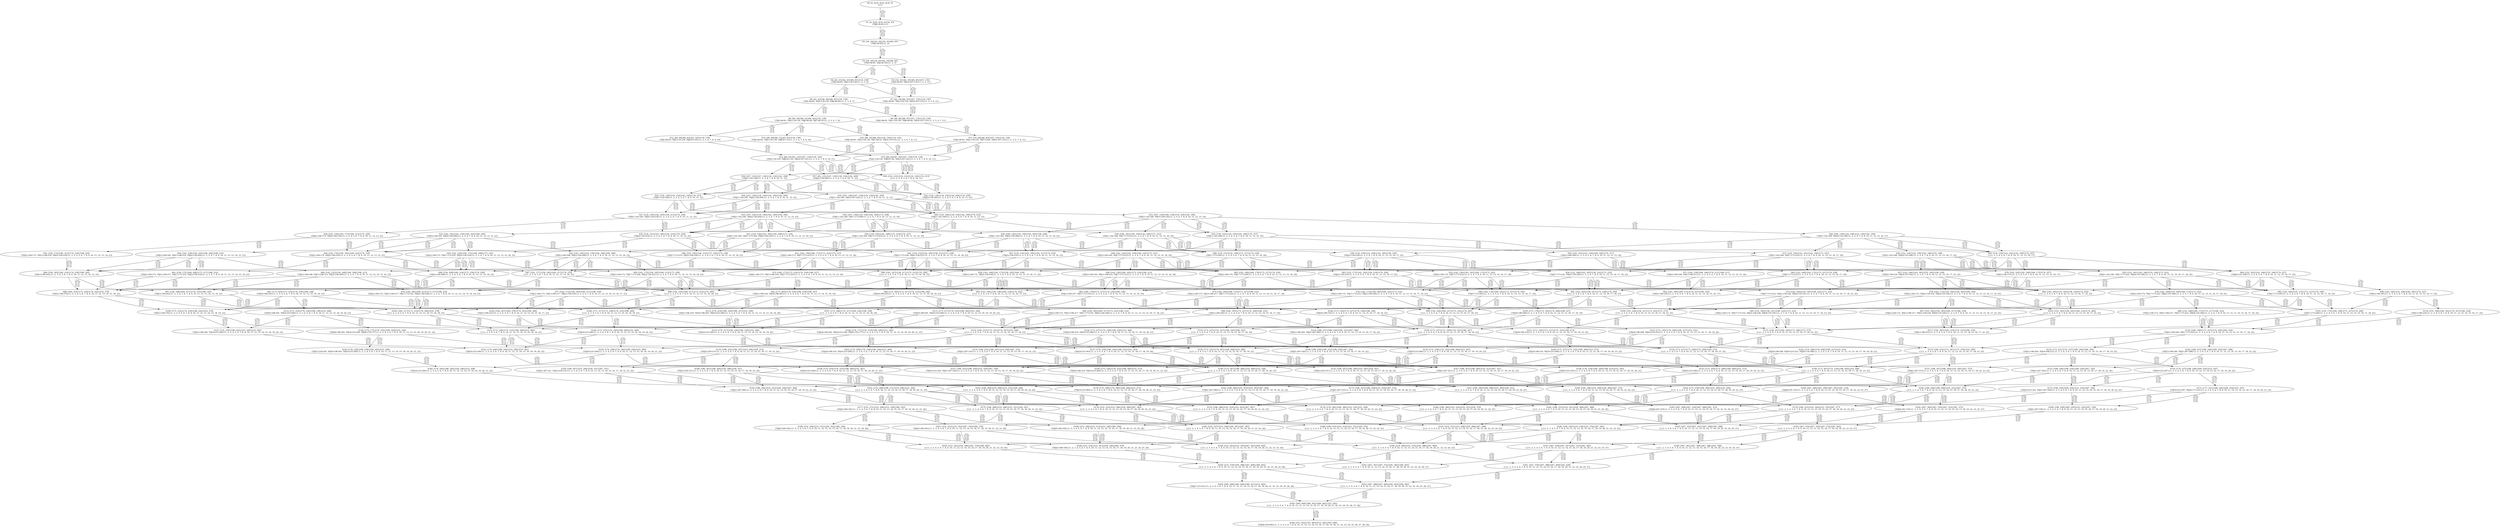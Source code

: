 digraph {
	S0[label="S0: [0, 0] [0, 0] [0, 0] [0, 0] \n{}{}"];
	S1[label="S1: [0, 0] [0, 0] [0, 0] [34, 43] \n{T0J0:34-43}{1}"];
	S2[label="S2: [34, 34] [34, 34] [34, 43] [66, 83] \n{T0J1:66-83}{1, 2}"];
	S3[label="S3: [34, 34] [34, 43] [42, 54] [66, 83] \n{T0J1:66-83, T0J2:42-54}{1, 2, 3}"];
	S4[label="S4: [42, 43] [42, 43] [66, 83] [118, 139] \n{T0J1:66-83, T0J3:118-139}{1, 2, 3, 4}"];
	S5[label="S5: [34, 43] [42, 54] [66, 83] [107, 135] \n{T0J1:66-83, T0J10:107-135}{1, 2, 3, 11}"];
	S6[label="S6: [42, 43] [46, 49] [66, 83] [118, 139] \n{T0J1:66-83, T0J3:118-139, T0J6:46-49}{1, 2, 3, 4, 7}"];
	S7[label="S7: [42, 54] [66, 83] [107, 135] [118, 150] \n{T0J1:66-83, T0J3:118-150, T0J10:107-135}{1, 2, 3, 4, 11}"];
	S8[label="S8: [46, 49] [49, 52] [66, 83] [118, 139] \n{T0J1:66-83, T0J3:118-139, T0J6:46-49, T0J7:49-52}{1, 2, 3, 4, 7, 8}"];
	S9[label="S9: [46, 60] [66, 83] [107, 135] [118, 150] \n{T0J1:66-83, T0J3:118-150, T0J6:46-60, T0J10:107-135}{1, 2, 3, 4, 7, 11}"];
	S10[label="S10: [49, 52] [66, 83] [118, 139] [119, 141] \n{T0J1:66-83, T0J3:118-139, T0J7:49-52, T0J10:119-141}{1, 2, 3, 4, 7, 8, 11}"];
	S11[label="S11: [53, 69] [66, 83] [107, 135] [118, 150] \n{T0J1:66-83, T0J3:118-150, T0J7:53-69, T0J10:107-135}{1, 2, 3, 4, 7, 8, 11}"];
	S12[label="S12: [49, 49] [66, 83] [93, 105] [118, 139] \n{T0J1:66-83, T0J3:118-139, T0J8:93-105}{1, 2, 3, 4, 7, 8, 9, 10}"];
	S13[label="S13: [49, 49] [66, 72] [67, 83] [118, 139] \n{T0J1:66-83, T0J3:118-139, T0J9:67-72}{1, 2, 3, 4, 7, 8, 9, 10}"];
	S14[label="S14: [66, 83] [93, 125] [107, 139] [118, 150] \n{T0J3:118-150, T0J8:93-125, T0J10:107-141}{1, 2, 3, 4, 7, 8, 9, 10, 11}"];
	S15[label="S15: [66, 83] [67, 92] [107, 139] [118, 150] \n{T0J3:118-150, T0J9:67-92, T0J10:107-141}{1, 2, 3, 4, 7, 8, 9, 10, 11}"];
	S16[label="S16: [107, 125] [107, 139] [118, 150] [142, 169] \n{T0J11:142-169}{1, 2, 3, 4, 7, 8, 9, 10, 11, 12}"];
	S17[label="S17: [93, 125] [107, 139] [118, 150] [156, 204] \n{T0J22:156-204}{1, 2, 3, 4, 7, 8, 9, 10, 11, 23}"];
	S18[label="S18: [118, 125] [118, 125] [118, 139] [174, 213] \n{}{1, 2, 3, 4, 5, 6, 7, 8, 9, 10, 11}"];
	S19[label="S19: [107, 126] [107, 139] [118, 150] [142, 169] \n{T0J11:142-169, T0J14:107-126}{1, 2, 3, 4, 7, 8, 9, 10, 11, 12, 15}"];
	S20[label="S20: [107, 139] [118, 150] [142, 185] [156, 204] \n{T0J11:142-185, T0J22:156-204}{1, 2, 3, 4, 7, 8, 9, 10, 11, 12, 23}"];
	S21[label="S21: [118, 139] [118, 150] [142, 169] [174, 213] \n{T0J11:142-169}{1, 2, 3, 4, 5, 6, 7, 8, 9, 10, 11, 12}"];
	S22[label="S22: [118, 139] [118, 150] [156, 204] [174, 229] \n{T0J22:156-204}{1, 2, 3, 4, 5, 6, 7, 8, 9, 10, 11, 23}"];
	S23[label="S23: [107, 129] [109, 139] [118, 150] [142, 169] \n{T0J11:142-169, T0J15:109-129}{1, 2, 3, 4, 7, 8, 9, 10, 11, 12, 15, 16}"];
	S24[label="S24: [107, 139] [118, 150] [142, 169] [173, 208] \n{T0J11:142-169, T0J17:173-208}{1, 2, 3, 4, 7, 8, 9, 10, 11, 12, 15, 18}"];
	S25[label="S25: [107, 142] [118, 150] [142, 185] [156, 204] \n{T0J11:142-185, T0J22:156-204}{1, 2, 3, 4, 7, 8, 9, 10, 11, 12, 15, 23}"];
	S26[label="S26: [118, 140] [118, 150] [142, 169] [174, 214] \n{T0J11:142-169}{1, 2, 3, 4, 5, 6, 7, 8, 9, 10, 11, 12, 15}"];
	S27[label="S27: [118, 150] [142, 185] [156, 213] [174, 229] \n{T0J11:142-185, T0J22:156-218}{1, 2, 3, 4, 5, 6, 7, 8, 9, 10, 11, 12, 23}"];
	S28[label="S28: [109, 139] [118, 148] [122, 150] [142, 169] \n{T0J11:142-169, T0J16:122-148}{1, 2, 3, 4, 7, 8, 9, 10, 11, 12, 15, 16, 17}"];
	S29[label="S29: [109, 142] [118, 150] [142, 169] [173, 212] \n{T0J11:142-169, T0J17:173-212}{1, 2, 3, 4, 7, 8, 9, 10, 11, 12, 15, 16, 18}"];
	S30[label="S30: [109, 145] [118, 150] [142, 185] [156, 208] \n{T0J11:142-185, T0J22:156-208}{1, 2, 3, 4, 7, 8, 9, 10, 11, 12, 15, 16, 23}"];
	S31[label="S31: [118, 150] [142, 185] [156, 208] [173, 224] \n{T0J11:142-185, T0J17:173-224, T0J22:156-218}{1, 2, 3, 4, 7, 8, 9, 10, 11, 12, 15, 18, 23}"];
	S32[label="S32: [142, 142] [142, 150] [156, 165] [160, 204] \n{T0J12:160-165, T0J22:156-204}{1, 2, 3, 4, 7, 8, 9, 10, 11, 12, 13, 15, 23}"];
	S33[label="S33: [118, 143] [118, 150] [142, 169] [174, 217] \n{T0J11:142-169}{1, 2, 3, 4, 5, 6, 7, 8, 9, 10, 11, 12, 15, 16}"];
	S34[label="S34: [118, 150] [142, 169] [173, 214] [174, 227] \n{T0J11:142-169, T0J17:173-223}{1, 2, 3, 4, 5, 6, 7, 8, 9, 10, 11, 12, 15, 18}"];
	S35[label="S35: [118, 151] [142, 185] [156, 214] [174, 230] \n{T0J22:156-219}{1, 2, 3, 4, 5, 6, 7, 8, 9, 10, 11, 12, 15, 23}"];
	S36[label="S36: [142, 150] [156, 173] [160, 213] [174, 229] \n{T0J12:160-173, T0J22:156-218}{1, 2, 3, 4, 5, 6, 7, 8, 9, 10, 11, 12, 13, 23}"];
	S37[label="S37: [118, 150] [122, 161] [142, 169] [173, 222] \n{T0J11:142-169, T0J17:173-222}{1, 2, 3, 4, 7, 8, 9, 10, 11, 12, 15, 16, 17, 18}"];
	S38[label="S38: [118, 150] [122, 164] [142, 185] [156, 218] \n{T0J22:156-218}{1, 2, 3, 4, 7, 8, 9, 10, 11, 12, 15, 16, 17, 23}"];
	S39[label="S39: [122, 124] [122, 150] [142, 166] [155, 169] \n{T0J11:142-169, T0J24:155-166}{1, 2, 3, 4, 7, 8, 9, 10, 11, 12, 15, 16, 17, 25}"];
	S40[label="S40: [142, 142] [142, 150] [160, 165] [173, 212] \n{T0J12:160-165, T0J17:173-212}{1, 2, 3, 4, 7, 8, 9, 10, 11, 12, 13, 15, 16, 18}"];
	S41[label="S41: [118, 152] [142, 185] [156, 212] [173, 228] \n{T0J17:173-228, T0J22:156-221}{1, 2, 3, 4, 7, 8, 9, 10, 11, 12, 15, 16, 18, 23}"];
	S42[label="S42: [142, 145] [142, 150] [156, 168] [160, 208] \n{T0J12:160-168, T0J22:156-208}{1, 2, 3, 4, 7, 8, 9, 10, 11, 12, 13, 15, 16, 23}"];
	S43[label="S43: [142, 150] [156, 172] [160, 208] [173, 225] \n{T0J12:160-172, T0J17:173-225, T0J22:156-218}{1, 2, 3, 4, 7, 8, 9, 10, 11, 12, 13, 15, 18, 23}"];
	S44[label="S44: [142, 150] [156, 165] [160, 204] [196, 210] \n{T0J12:160-165, T0J13:196-210, T0J22:156-204}{1, 2, 3, 4, 7, 8, 9, 10, 11, 12, 13, 14, 15, 23}"];
	S45[label="S45: [118, 150] [122, 162] [142, 169] [174, 227] \n{}{1, 2, 3, 4, 5, 6, 7, 8, 9, 10, 11, 12, 15, 16, 17}"];
	S46[label="S46: [118, 153] [142, 169] [173, 217] [174, 230] \n{T0J17:173-226}{1, 2, 3, 4, 5, 6, 7, 8, 9, 10, 11, 12, 15, 16, 18}"];
	S47[label="S47: [118, 154] [142, 185] [156, 217] [174, 233] \n{T0J22:156-219}{1, 2, 3, 4, 5, 6, 7, 8, 9, 10, 11, 12, 15, 16, 23}"];
	S48[label="S48: [142, 185] [156, 214] [173, 230] [174, 238] \n{T0J17:173-233, T0J22:156-229}{1, 2, 3, 4, 5, 6, 7, 8, 9, 10, 11, 12, 15, 18, 23}"];
	S49[label="S49: [142, 174] [156, 185] [160, 214] [174, 230] \n{T0J12:160-174, T0J22:156-219}{1, 2, 3, 4, 5, 6, 7, 8, 9, 10, 11, 12, 13, 15, 23}"];
	S50[label="S50: [142, 143] [142, 150] [160, 166] [174, 217] \n{T0J12:160-166}{1, 2, 3, 4, 5, 6, 7, 8, 9, 10, 11, 12, 13, 15, 16}"];
	S51[label="S51: [142, 150] [160, 173] [173, 214] [174, 227] \n{T0J12:160-173, T0J17:173-223}{1, 2, 3, 4, 5, 6, 7, 8, 9, 10, 11, 12, 13, 15, 18}"];
	S52[label="S52: [156, 173] [160, 213] [174, 218] [196, 229] \n{T0J12:160-173, T0J13:196-218, T0J22:156-218}{1, 2, 3, 4, 5, 6, 7, 8, 9, 10, 11, 12, 13, 14, 23}"];
	S53[label="S53: [142, 150] [142, 161] [160, 172] [173, 222] \n{T0J12:160-172, T0J17:173-222}{1, 2, 3, 4, 7, 8, 9, 10, 11, 12, 13, 15, 16, 17, 18}"];
	S54[label="S54: [122, 168] [142, 185] [156, 222] [173, 232] \n{T0J17:173-232, T0J22:156-228}{1, 2, 3, 4, 7, 8, 9, 10, 11, 12, 15, 16, 17, 18, 23}"];
	S55[label="S55: [122, 161] [142, 166] [155, 169] [173, 222] \n{T0J11:142-169, T0J17:173-222, T0J24:155-166}{1, 2, 3, 4, 7, 8, 9, 10, 11, 12, 15, 16, 17, 18, 25}"];
	S56[label="S56: [142, 164] [142, 172] [156, 185] [160, 218] \n{T0J12:160-172, T0J22:156-218}{1, 2, 3, 4, 7, 8, 9, 10, 11, 12, 13, 15, 16, 17, 23}"];
	S57[label="S57: [122, 164] [142, 182] [155, 185] [156, 218] \n{T0J22:156-218, T0J24:155-182}{1, 2, 3, 4, 7, 8, 9, 10, 11, 12, 15, 16, 17, 23, 25}"];
	S58[label="S58: [142, 150] [160, 165] [173, 210] [196, 212] \n{T0J12:160-165, T0J13:196-210, T0J17:173-212}{1, 2, 3, 4, 7, 8, 9, 10, 11, 12, 13, 14, 15, 16, 18}"];
	S59[label="S59: [142, 172] [156, 185] [160, 212] [173, 228] \n{T0J12:160-172, T0J17:173-228, T0J22:156-221}{1, 2, 3, 4, 7, 8, 9, 10, 11, 12, 13, 15, 16, 18, 23}"];
	S60[label="S60: [142, 152] [156, 168] [160, 208] [196, 213] \n{T0J12:160-168, T0J13:196-213, T0J22:156-208}{1, 2, 3, 4, 7, 8, 9, 10, 11, 12, 13, 14, 15, 16, 23}"];
	S61[label="S61: [156, 172] [160, 208] [173, 217] [196, 232] \n{T0J12:160-172, T0J13:196-217, T0J17:173-232, T0J22:156-218}{1, 2, 3, 4, 7, 8, 9, 10, 11, 12, 13, 14, 15, 18, 23}"];
	S62[label="S62: [122, 169] [142, 172] [173, 227] [174, 238] \n{T0J17:173-233}{1, 2, 3, 4, 5, 6, 7, 8, 9, 10, 11, 12, 15, 16, 17, 18}"];
	S63[label="S63: [122, 173] [142, 185] [156, 219] [174, 238] \n{T0J22:156-219}{1, 2, 3, 4, 5, 6, 7, 8, 9, 10, 11, 12, 15, 16, 17, 23}"];
	S64[label="S64: [122, 162] [142, 166] [155, 169] [174, 227] \n{T0J24:155-166}{1, 2, 3, 4, 5, 6, 7, 8, 9, 10, 11, 12, 15, 16, 17, 25}"];
	S65[label="S65: [142, 169] [160, 176] [173, 217] [174, 230] \n{T0J12:160-176, T0J17:173-226}{1, 2, 3, 4, 5, 6, 7, 8, 9, 10, 11, 12, 13, 15, 16, 18}"];
	S66[label="S66: [142, 187] [156, 217] [173, 233] [174, 240] \n{}{1, 2, 3, 4, 5, 6, 7, 8, 9, 10, 11, 12, 15, 16, 18, 23}"];
	S67[label="S67: [142, 177] [156, 185] [160, 217] [174, 233] \n{}{1, 2, 3, 4, 5, 6, 7, 8, 9, 10, 11, 12, 13, 15, 16, 23}"];
	S68[label="S68: [156, 208] [160, 214] [173, 230] [174, 238] \n{T0J12:160-208}{1, 2, 3, 4, 5, 6, 7, 8, 9, 10, 11, 12, 13, 15, 18, 23}"];
	S69[label="S69: [156, 185] [160, 214] [174, 230] [196, 242] \n{T0J13:196-242}{1, 2, 3, 4, 5, 6, 7, 8, 9, 10, 11, 12, 13, 14, 15, 23}"];
	S70[label="S70: [142, 162] [142, 169] [160, 173] [174, 227] \n{T0J12:160-173}{1, 2, 3, 4, 5, 6, 7, 8, 9, 10, 11, 12, 13, 15, 16, 17}"];
	S71[label="S71: [142, 150] [160, 166] [174, 211] [196, 217] \n{T0J12:160-166, T0J13:196-211}{1, 2, 3, 4, 5, 6, 7, 8, 9, 10, 11, 12, 13, 14, 15, 16}"];
	S72[label="S72: [160, 173] [173, 214] [174, 218] [196, 227] \n{T0J12:160-173, T0J13:196-218, T0J17:173-223}{1, 2, 3, 4, 5, 6, 7, 8, 9, 10, 11, 12, 13, 14, 15, 18}"];
	S73[label="S73: [142, 165] [160, 172] [173, 217] [196, 222] \n{T0J12:160-172, T0J13:196-217, T0J17:173-222}{1, 2, 3, 4, 7, 8, 9, 10, 11, 12, 13, 14, 15, 16, 17, 18}"];
	S74[label="S74: [142, 172] [156, 185] [160, 222] [173, 232] \n{T0J12:160-172, T0J17:173-232, T0J22:156-228}{1, 2, 3, 4, 7, 8, 9, 10, 11, 12, 13, 15, 16, 17, 18, 23}"];
	S75[label="S75: [142, 185] [155, 191] [156, 222] [173, 232] \n{T0J17:173-232, T0J22:156-228, T0J24:155-191}{1, 2, 3, 4, 7, 8, 9, 10, 11, 12, 15, 16, 17, 18, 23, 25}"];
	S76[label="S76: [142, 149] [155, 166] [160, 172] [173, 222] \n{T0J12:160-172, T0J17:173-222, T0J24:155-166}{1, 2, 3, 4, 7, 8, 9, 10, 11, 12, 13, 15, 16, 17, 18, 25}"];
	S77[label="S77: [142, 172] [156, 185] [160, 217] [196, 218] \n{T0J12:160-172, T0J13:196-217, T0J22:156-218}{1, 2, 3, 4, 7, 8, 9, 10, 11, 12, 13, 14, 15, 16, 17, 23}"];
	S78[label="S78: [142, 172] [155, 182] [156, 185] [160, 218] \n{T0J12:160-172, T0J22:156-218, T0J24:155-182}{1, 2, 3, 4, 7, 8, 9, 10, 11, 12, 13, 15, 16, 17, 23, 25}"];
	S79[label="S79: [156, 185] [160, 212] [173, 217] [196, 232] \n{T0J12:160-172, T0J13:196-217, T0J17:173-232, T0J22:156-228}{1, 2, 3, 4, 7, 8, 9, 10, 11, 12, 13, 14, 15, 16, 18, 23}"];
	S80[label="S80: [142, 176] [160, 192] [173, 227] [174, 245] \n{T0J17:173-245}{1, 2, 3, 4, 5, 6, 7, 8, 9, 10, 11, 12, 13, 15, 16, 17, 18}"];
	S81[label="S81: [142, 203] [156, 227] [173, 238] [174, 256] \n{}{1, 2, 3, 4, 5, 6, 7, 8, 9, 10, 11, 12, 15, 16, 17, 18, 23}"];
	S82[label="S82: [142, 166] [155, 172] [173, 227] [174, 249] \n{T0J17:173-245}{1, 2, 3, 4, 5, 6, 7, 8, 9, 10, 11, 12, 15, 16, 17, 18, 25}"];
	S83[label="S83: [142, 185] [156, 196] [160, 219] [174, 252] \n{}{1, 2, 3, 4, 5, 6, 7, 8, 9, 10, 11, 12, 13, 15, 16, 17, 23}"];
	S84[label="S84: [142, 182] [155, 185] [156, 219] [174, 252] \n{}{1, 2, 3, 4, 5, 6, 7, 8, 9, 10, 11, 12, 15, 16, 17, 23, 25}"];
	S85[label="S85: [160, 176] [173, 217] [174, 230] [196, 238] \n{T0J13:196-237, T0J17:173-233}{1, 2, 3, 4, 5, 6, 7, 8, 9, 10, 11, 12, 13, 14, 15, 16, 18}"];
	S86[label="S86: [156, 210] [160, 217] [173, 233] [174, 260] \n{}{1, 2, 3, 4, 5, 6, 7, 8, 9, 10, 11, 12, 13, 15, 16, 18, 23}"];
	S87[label="S87: [156, 188] [160, 217] [174, 233] [196, 245] \n{T0J13:196-245}{1, 2, 3, 4, 5, 6, 7, 8, 9, 10, 11, 12, 13, 14, 15, 16, 23}"];
	S88[label="S88: [160, 214] [173, 230] [174, 242] [210, 276] \n{T0J13:196-276}{1, 2, 3, 4, 5, 6, 7, 8, 9, 10, 11, 12, 13, 14, 15, 18, 23}"];
	S89[label="S89: [142, 166] [155, 169] [160, 185] [174, 227] \n{T0J12:160-185}{1, 2, 3, 4, 5, 6, 7, 8, 9, 10, 11, 12, 13, 15, 16, 17, 25}"];
	S90[label="S90: [173, 205] [173, 217] [174, 233] [198, 240] \n{T0J18:198-205}{1, 2, 3, 4, 5, 6, 7, 8, 9, 10, 11, 12, 15, 16, 18, 19, 23}"];
	S91[label="S91: [173, 205] [173, 214] [174, 230] [198, 238] \n{T0J18:198-205}{1, 2, 3, 4, 5, 6, 7, 8, 9, 10, 11, 12, 13, 15, 18, 19, 23}"];
	S92[label="S92: [142, 169] [160, 173] [174, 227] [196, 230] \n{T0J13:196-230}{1, 2, 3, 4, 5, 6, 7, 8, 9, 10, 11, 12, 13, 14, 15, 16, 17}"];
	S93[label="S93: [173, 205] [174, 214] [196, 218] [198, 227] \n{T0J13:196-218, T0J18:198-205}{1, 2, 3, 4, 5, 6, 7, 8, 9, 10, 11, 12, 13, 14, 15, 18, 19}"];
	S94[label="S94: [156, 185] [160, 217] [173, 222] [196, 232] \n{T0J12:160-172, T0J13:196-217, T0J17:173-232, T0J22:156-228}{1, 2, 3, 4, 7, 8, 9, 10, 11, 12, 13, 14, 15, 16, 17, 18, 23}"];
	S95[label="S95: [155, 185] [156, 191] [160, 222] [173, 232] \n{T0J12:160-172, T0J17:173-232, T0J22:156-228, T0J24:155-191}{1, 2, 3, 4, 7, 8, 9, 10, 11, 12, 13, 15, 16, 17, 18, 23, 25}"];
	S96[label="S96: [155, 166] [160, 172] [173, 217] [196, 222] \n{T0J12:160-172, T0J13:196-217, T0J17:173-222, T0J24:155-166}{1, 2, 3, 4, 7, 8, 9, 10, 11, 12, 13, 14, 15, 16, 17, 18, 25}"];
	S97[label="S97: [155, 182] [156, 185] [160, 217] [196, 218] \n{T0J12:160-172, T0J13:196-217, T0J22:156-218, T0J24:155-182}{1, 2, 3, 4, 7, 8, 9, 10, 11, 12, 13, 14, 15, 16, 17, 23, 25}"];
	S98[label="S98: [160, 195] [173, 227] [174, 244] [196, 253] \n{T0J13:196-244}{1, 2, 3, 4, 5, 6, 7, 8, 9, 10, 11, 12, 13, 14, 15, 16, 17, 18}"];
	S99[label="S99: [156, 226] [160, 227] [173, 252] [174, 267] \n{}{1, 2, 3, 4, 5, 6, 7, 8, 9, 10, 11, 12, 13, 15, 16, 17, 18, 23}"];
	S100[label="S100: [155, 226] [156, 227] [173, 252] [175, 273] \n{}{1, 2, 3, 4, 5, 6, 7, 8, 9, 10, 11, 12, 15, 16, 17, 18, 23, 25}"];
	S101[label="S101: [155, 172] [160, 189] [173, 227] [174, 249] \n{T0J17:173-249}{1, 2, 3, 4, 5, 6, 7, 8, 9, 10, 11, 12, 13, 15, 16, 17, 18, 25}"];
	S102[label="S102: [156, 207] [160, 219] [174, 252] [196, 260] \n{T0J13:196-253}{1, 2, 3, 4, 5, 6, 7, 8, 9, 10, 11, 12, 13, 14, 15, 16, 17, 23}"];
	S103[label="S103: [155, 185] [156, 205] [160, 219] [174, 260] \n{}{1, 2, 3, 4, 5, 6, 7, 8, 9, 10, 11, 12, 13, 15, 16, 17, 23, 25}"];
	S104[label="S104: [160, 217] [173, 233] [174, 260] [210, 278] \n{}{1, 2, 3, 4, 5, 6, 7, 8, 9, 10, 11, 12, 13, 14, 15, 16, 18, 23}"];
	S105[label="S105: [173, 176] [173, 192] [174, 208] [198, 227] \n{T0J18:198-208}{1, 2, 3, 4, 5, 6, 7, 8, 9, 10, 11, 12, 13, 15, 16, 17, 18, 19}"];
	S106[label="S106: [173, 216] [173, 227] [174, 238] [198, 256] \n{T0J18:198-216}{1, 2, 3, 4, 5, 6, 7, 8, 9, 10, 11, 12, 15, 16, 17, 18, 19, 23}"];
	S107[label="S107: [173, 208] [174, 217] [196, 230] [198, 238] \n{}{1, 2, 3, 4, 5, 6, 7, 8, 9, 10, 11, 12, 13, 14, 15, 16, 18, 19}"];
	S108[label="S108: [173, 217] [173, 228] [174, 233] [198, 260] \n{}{1, 2, 3, 4, 5, 6, 7, 8, 9, 10, 11, 12, 13, 15, 16, 18, 19, 23}"];
	S109[label="S109: [173, 214] [174, 230] [198, 242] [210, 276] \n{T0J13:196-276}{1, 2, 3, 4, 5, 6, 7, 8, 9, 10, 11, 12, 13, 14, 15, 18, 19, 23}"];
	S110[label="S110: [155, 169] [160, 185] [174, 227] [196, 234] \n{T0J13:196-234}{1, 2, 3, 4, 5, 6, 7, 8, 9, 10, 11, 12, 13, 14, 15, 16, 17, 25}"];
	S111[label="S111: [173, 217] [174, 233] [198, 240] [233, 249] \n{T0J18:198-205, T0J19:233-249}{1, 2, 3, 4, 5, 6, 7, 8, 9, 10, 11, 12, 15, 16, 18, 19, 20, 23}"];
	S112[label="S112: [173, 214] [174, 230] [198, 238] [233, 249] \n{T0J18:198-205, T0J19:233-249}{1, 2, 3, 4, 5, 6, 7, 8, 9, 10, 11, 12, 13, 15, 18, 19, 20, 23}"];
	S113[label="S113: [174, 214] [196, 218] [198, 227] [233, 249] \n{T0J13:196-218, T0J18:198-205, T0J19:233-249}{1, 2, 3, 4, 5, 6, 7, 8, 9, 10, 11, 12, 13, 14, 15, 18, 19, 20}"];
	S114[label="S114: [160, 233] [173, 252] [174, 267] [210, 294] \n{}{1, 2, 3, 4, 5, 6, 7, 8, 9, 10, 11, 12, 13, 14, 15, 16, 17, 18, 23}"];
	S115[label="S115: [156, 227] [160, 249] [173, 260] [175, 273] \n{}{1, 2, 3, 4, 5, 6, 7, 8, 9, 10, 11, 12, 13, 15, 16, 17, 18, 23, 25}"];
	S116[label="S116: [160, 189] [173, 227] [174, 240] [209, 254] \n{T0J13:196-240, T0J17:173-252}{1, 2, 3, 4, 5, 6, 7, 8, 9, 10, 11, 12, 13, 14, 15, 16, 17, 18, 25}"];
	S117[label="S117: [156, 205] [160, 219] [174, 253] [209, 270] \n{T0J13:196-253}{1, 2, 3, 4, 5, 6, 7, 8, 9, 10, 11, 12, 13, 14, 15, 16, 17, 23, 25}"];
	S118[label="S118: [173, 227] [174, 227] [196, 244] [198, 253] \n{}{1, 2, 3, 4, 5, 6, 7, 8, 9, 10, 11, 12, 13, 14, 15, 16, 17, 18, 19}"];
	S119[label="S119: [188, 227] [188, 244] [196, 253] [267, 294] \n{T0J13:196-244, T0J21:267-294}{1, 2, 3, 4, 5, 6, 7, 8, 9, 10, 11, 12, 13, 14, 15, 16, 17, 18, 22}"];
	S120[label="S120: [173, 227] [173, 238] [174, 252] [198, 267] \n{}{1, 2, 3, 4, 5, 6, 7, 8, 9, 10, 11, 12, 13, 15, 16, 17, 18, 19, 23}"];
	S121[label="S121: [173, 226] [173, 227] [175, 252] [198, 273] \n{T0J18:198-216}{1, 2, 3, 4, 5, 6, 7, 8, 9, 10, 11, 12, 15, 16, 17, 18, 19, 23, 25}"];
	S122[label="S122: [173, 228] [174, 233] [198, 260] [210, 285] \n{}{1, 2, 3, 4, 5, 6, 7, 8, 9, 10, 11, 12, 13, 14, 15, 16, 18, 19, 23}"];
	S123[label="S123: [173, 192] [174, 208] [198, 227] [233, 252] \n{T0J18:198-208, T0J19:233-252}{1, 2, 3, 4, 5, 6, 7, 8, 9, 10, 11, 12, 13, 15, 16, 17, 18, 19, 20}"];
	S124[label="S124: [173, 227] [174, 238] [198, 256] [233, 260] \n{T0J18:198-216, T0J19:233-260}{1, 2, 3, 4, 5, 6, 7, 8, 9, 10, 11, 12, 15, 16, 17, 18, 19, 20, 23}"];
	S125[label="S125: [174, 217] [196, 230] [198, 238] [233, 249] \n{T0J19:233-249}{1, 2, 3, 4, 5, 6, 7, 8, 9, 10, 11, 12, 13, 14, 15, 16, 18, 19, 20}"];
	S126[label="S126: [173, 233] [174, 240] [198, 249] [233, 260] \n{T0J19:233-249}{1, 2, 3, 4, 5, 6, 7, 8, 9, 10, 11, 12, 13, 15, 16, 18, 19, 20, 23}"];
	S127[label="S127: [174, 230] [198, 242] [210, 249] [233, 282] \n{T0J13:196-282, T0J19:233-249}{1, 2, 3, 4, 5, 6, 7, 8, 9, 10, 11, 12, 13, 14, 15, 18, 19, 20, 23}"];
	S128[label="S128: [174, 177] [176, 233] [198, 240] [233, 249] \n{T0J18:198-205, T0J19:233-249, T0J20:176-177}{1, 2, 3, 4, 5, 6, 7, 8, 9, 10, 11, 12, 15, 16, 18, 19, 20, 21, 23}"];
	S129[label="S129: [174, 177] [176, 230] [198, 238] [233, 249] \n{T0J18:198-205, T0J19:233-249, T0J20:176-177}{1, 2, 3, 4, 5, 6, 7, 8, 9, 10, 11, 12, 13, 15, 18, 19, 20, 21, 23}"];
	S130[label="S130: [173, 252] [174, 267] [198, 268] [210, 306] \n{}{1, 2, 3, 4, 5, 6, 7, 8, 9, 10, 11, 12, 13, 14, 15, 16, 17, 18, 19, 23}"];
	S131[label="S131: [188, 252] [188, 267] [210, 294] [267, 335] \n{T0J21:267-335}{1, 2, 3, 4, 5, 6, 7, 8, 9, 10, 11, 12, 13, 14, 15, 16, 17, 18, 22, 23}"];
	S132[label="S132: [196, 252] [196, 267] [210, 294] [259, 315] \n{T0J23:259-315}{1, 2, 3, 4, 5, 6, 7, 8, 9, 10, 11, 12, 13, 14, 15, 16, 17, 18, 23, 24}"];
	S133[label="S133: [160, 252] [173, 267] [175, 278] [210, 295] \n{}{1, 2, 3, 4, 5, 6, 7, 8, 9, 10, 11, 12, 13, 14, 15, 16, 17, 18, 23, 25}"];
	S134[label="S134: [173, 227] [173, 249] [175, 260] [198, 273] \n{}{1, 2, 3, 4, 5, 6, 7, 8, 9, 10, 11, 12, 13, 15, 16, 17, 18, 19, 23, 25}"];
	S135[label="S135: [173, 221] [174, 227] [198, 240] [209, 254] \n{T0J13:196-240, T0J18:198-221}{1, 2, 3, 4, 5, 6, 7, 8, 9, 10, 11, 12, 13, 14, 15, 16, 17, 18, 19, 25}"];
	S136[label="S136: [188, 227] [188, 240] [209, 254] [267, 288] \n{T0J13:196-240, T0J21:267-288}{1, 2, 3, 4, 5, 6, 7, 8, 9, 10, 11, 12, 13, 14, 15, 16, 17, 18, 22, 25}"];
	S137[label="S137: [174, 230] [196, 244] [198, 253] [233, 303] \n{T0J19:233-303}{1, 2, 3, 4, 5, 6, 7, 8, 9, 10, 11, 12, 13, 14, 15, 16, 17, 18, 19, 20}"];
	S138[label="S138: [188, 244] [196, 253] [198, 259] [267, 326] \n{T0J21:267-326}{1, 2, 3, 4, 5, 6, 7, 8, 9, 10, 11, 12, 13, 14, 15, 16, 17, 18, 19, 22}"];
	S139[label="S139: [173, 238] [174, 252] [198, 260] [233, 267] \n{T0J19:233-260}{1, 2, 3, 4, 5, 6, 7, 8, 9, 10, 11, 12, 13, 15, 16, 17, 18, 19, 20, 23}"];
	S140[label="S140: [173, 227] [175, 252] [198, 260] [233, 273] \n{T0J18:198-216, T0J19:233-260}{1, 2, 3, 4, 5, 6, 7, 8, 9, 10, 11, 12, 15, 16, 17, 18, 19, 20, 23, 25}"];
	S141[label="S141: [174, 240] [198, 249] [210, 260] [233, 301] \n{T0J19:233-249}{1, 2, 3, 4, 5, 6, 7, 8, 9, 10, 11, 12, 13, 14, 15, 16, 18, 19, 20, 23}"];
	S142[label="S142: [174, 188] [176, 208] [198, 227] [233, 252] \n{T0J18:198-208, T0J19:233-252, T0J20:176-188}{1, 2, 3, 4, 5, 6, 7, 8, 9, 10, 11, 12, 13, 15, 16, 17, 18, 19, 20, 21}"];
	S143[label="S143: [174, 196] [176, 238] [198, 256] [233, 260] \n{T0J18:198-216, T0J19:233-260}{1, 2, 3, 4, 5, 6, 7, 8, 9, 10, 11, 12, 15, 16, 17, 18, 19, 20, 21, 23}"];
	S144[label="S144: [174, 200] [176, 240] [198, 249] [233, 260] \n{T0J19:233-249}{1, 2, 3, 4, 5, 6, 7, 8, 9, 10, 11, 12, 13, 15, 16, 18, 19, 20, 21, 23}"];
	S145[label="S145: [176, 230] [198, 238] [228, 245] [233, 249] \n{T0J13:228-245, T0J18:198-205, T0J19:233-249}{1, 2, 3, 4, 5, 6, 7, 8, 9, 10, 11, 12, 13, 14, 15, 18, 19, 20, 21, 23}"];
	S146[label="S146: [174, 267] [198, 268] [210, 306] [233, 328] \n{}{1, 2, 3, 4, 5, 6, 7, 8, 9, 10, 11, 12, 13, 14, 15, 16, 17, 18, 19, 20, 23}"];
	S147[label="S147: [188, 267] [198, 284] [210, 323] [267, 351] \n{T0J21:267-351}{1, 2, 3, 4, 5, 6, 7, 8, 9, 10, 11, 12, 13, 14, 15, 16, 17, 18, 19, 22, 23}"];
	S148[label="S148: [196, 267] [198, 284] [210, 306] [259, 331] \n{T0J23:259-331}{1, 2, 3, 4, 5, 6, 7, 8, 9, 10, 11, 12, 13, 14, 15, 16, 17, 18, 19, 23, 24}"];
	S149[label="S149: [173, 267] [175, 278] [198, 295] [210, 306] \n{}{1, 2, 3, 4, 5, 6, 7, 8, 9, 10, 11, 12, 13, 14, 15, 16, 17, 18, 19, 23, 25}"];
	S150[label="S150: [196, 267] [210, 294] [259, 331] [267, 351] \n{T0J21:267-351, T0J23:259-331}{1, 2, 3, 4, 5, 6, 7, 8, 9, 10, 11, 12, 13, 14, 15, 16, 17, 18, 22, 23, 24}"];
	S151[label="S151: [188, 267] [188, 294] [210, 295] [267, 372] \n{T0J21:267-372}{1, 2, 3, 4, 5, 6, 7, 8, 9, 10, 11, 12, 13, 14, 15, 16, 17, 18, 22, 23, 25}"];
	S152[label="S152: [196, 267] [196, 294] [210, 295] [259, 351] \n{T0J23:259-351}{1, 2, 3, 4, 5, 6, 7, 8, 9, 10, 11, 12, 13, 14, 15, 16, 17, 18, 23, 24, 25}"];
	S153[label="S153: [173, 250] [175, 260] [198, 260] [233, 273] \n{T0J19:233-260}{1, 2, 3, 4, 5, 6, 7, 8, 9, 10, 11, 12, 13, 15, 16, 17, 18, 19, 20, 23, 25}"];
	S154[label="S154: [174, 227] [198, 240] [209, 254] [233, 297] \n{T0J19:233-297}{1, 2, 3, 4, 5, 6, 7, 8, 9, 10, 11, 12, 13, 14, 15, 16, 17, 18, 19, 20, 25}"];
	S155[label="S155: [188, 240] [198, 254] [209, 259] [267, 320] \n{T0J21:267-320}{1, 2, 3, 4, 5, 6, 7, 8, 9, 10, 11, 12, 13, 14, 15, 16, 17, 18, 19, 22, 25}"];
	S156[label="S156: [176, 234] [196, 244] [198, 253] [233, 303] \n{T0J19:233-303}{1, 2, 3, 4, 5, 6, 7, 8, 9, 10, 11, 12, 13, 14, 15, 16, 17, 18, 19, 20, 21}"];
	S157[label="S157: [196, 253] [198, 259] [233, 320] [267, 329] \n{T0J19:233-320, T0J21:267-329}{1, 2, 3, 4, 5, 6, 7, 8, 9, 10, 11, 12, 13, 14, 15, 16, 17, 18, 19, 20, 22}"];
	S158[label="S158: [174, 219] [176, 252] [198, 260] [233, 267] \n{T0J19:233-260}{1, 2, 3, 4, 5, 6, 7, 8, 9, 10, 11, 12, 13, 15, 16, 17, 18, 19, 20, 21, 23}"];
	S159[label="S159: [175, 226] [176, 252] [198, 260] [233, 273] \n{T0J18:198-216, T0J19:233-260}{1, 2, 3, 4, 5, 6, 7, 8, 9, 10, 11, 12, 15, 16, 17, 18, 19, 20, 21, 23, 25}"];
	S160[label="S160: [176, 240] [198, 249] [228, 260] [233, 268] \n{T0J19:233-249}{1, 2, 3, 4, 5, 6, 7, 8, 9, 10, 11, 12, 13, 14, 15, 16, 18, 19, 20, 21, 23}"];
	S161[label="S161: [176, 268] [198, 271] [210, 306] [233, 328] \n{}{1, 2, 3, 4, 5, 6, 7, 8, 9, 10, 11, 12, 13, 14, 15, 16, 17, 18, 19, 20, 21, 23}"];
	S162[label="S162: [198, 284] [210, 323] [233, 343] [267, 366] \n{T0J21:267-366}{1, 2, 3, 4, 5, 6, 7, 8, 9, 10, 11, 12, 13, 14, 15, 16, 17, 18, 19, 20, 22, 23}"];
	S163[label="S163: [198, 284] [210, 306] [233, 331] [259, 346] \n{}{1, 2, 3, 4, 5, 6, 7, 8, 9, 10, 11, 12, 13, 14, 15, 16, 17, 18, 19, 20, 23, 24}"];
	S164[label="S164: [175, 278] [198, 306] [210, 309] [233, 349] \n{}{1, 2, 3, 4, 5, 6, 7, 8, 9, 10, 11, 12, 13, 14, 15, 16, 17, 18, 19, 20, 23, 25}"];
	S165[label="S165: [198, 294] [210, 323] [259, 346] [267, 366] \n{T0J21:267-366}{1, 2, 3, 4, 5, 6, 7, 8, 9, 10, 11, 12, 13, 14, 15, 16, 17, 18, 19, 22, 23, 24}"];
	S166[label="S166: [188, 294] [198, 309] [210, 323] [267, 372] \n{}{1, 2, 3, 4, 5, 6, 7, 8, 9, 10, 11, 12, 13, 14, 15, 16, 17, 18, 19, 22, 23, 25}"];
	S167[label="S167: [196, 294] [198, 306] [210, 309] [259, 351] \n{}{1, 2, 3, 4, 5, 6, 7, 8, 9, 10, 11, 12, 13, 14, 15, 16, 17, 18, 19, 23, 24, 25}"];
	S168[label="S168: [196, 294] [210, 309] [259, 368] [267, 372] \n{}{1, 2, 3, 4, 5, 6, 7, 8, 9, 10, 11, 12, 13, 14, 15, 16, 17, 18, 22, 23, 24, 25}"];
	S169[label="S169: [267, 289] [267, 294] [267, 295] [291, 319] \n{T0J26:291-319}{1, 2, 3, 4, 5, 6, 7, 8, 9, 10, 11, 12, 13, 14, 15, 16, 17, 18, 22, 23, 25, 27}"];
	S170[label="S170: [175, 249] [176, 260] [198, 260] [233, 273] \n{T0J19:233-260}{1, 2, 3, 4, 5, 6, 7, 8, 9, 10, 11, 12, 13, 15, 16, 17, 18, 19, 20, 21, 23, 25}"];
	S171[label="S171: [177, 231] [198, 240] [209, 254] [233, 297] \n{T0J19:233-297, T0J20:177-231}{1, 2, 3, 4, 5, 6, 7, 8, 9, 10, 11, 12, 13, 14, 15, 16, 17, 18, 19, 20, 21, 25}"];
	S172[label="S172: [198, 254] [209, 259] [233, 316] [267, 326] \n{T0J19:233-316, T0J21:267-326}{1, 2, 3, 4, 5, 6, 7, 8, 9, 10, 11, 12, 13, 14, 15, 16, 17, 18, 19, 20, 22, 25}"];
	S173[label="S173: [196, 257] [198, 259] [233, 320] [267, 333] \n{T0J21:267-333}{1, 2, 3, 4, 5, 6, 7, 8, 9, 10, 11, 12, 13, 14, 15, 16, 17, 18, 19, 20, 21, 22}"];
	S174[label="S174: [198, 288] [210, 323] [233, 343] [267, 367] \n{}{1, 2, 3, 4, 5, 6, 7, 8, 9, 10, 11, 12, 13, 14, 15, 16, 17, 18, 19, 20, 21, 22, 23}"];
	S175[label="S175: [198, 288] [210, 306] [233, 331] [259, 347] \n{}{1, 2, 3, 4, 5, 6, 7, 8, 9, 10, 11, 12, 13, 14, 15, 16, 17, 18, 19, 20, 21, 23, 24}"];
	S176[label="S176: [176, 282] [198, 306] [210, 310] [233, 349] \n{}{1, 2, 3, 4, 5, 6, 7, 8, 9, 10, 11, 12, 13, 14, 15, 16, 17, 18, 19, 20, 21, 23, 25}"];
	S177[label="S177: [233, 271] [233, 306] [233, 328] [300, 342] \n{T0J25:300-342}{1, 2, 3, 4, 5, 6, 7, 8, 9, 10, 11, 12, 13, 14, 15, 16, 17, 18, 19, 20, 21, 23, 26}"];
	S178[label="S178: [210, 323] [233, 346] [259, 366] [267, 383] \n{}{1, 2, 3, 4, 5, 6, 7, 8, 9, 10, 11, 12, 13, 14, 15, 16, 17, 18, 19, 20, 22, 23, 24}"];
	S179[label="S179: [198, 323] [210, 326] [233, 370] [267, 377] \n{}{1, 2, 3, 4, 5, 6, 7, 8, 9, 10, 11, 12, 13, 14, 15, 16, 17, 18, 19, 20, 22, 23, 25}"];
	S180[label="S180: [198, 306] [210, 314] [233, 351] [259, 370] \n{}{1, 2, 3, 4, 5, 6, 7, 8, 9, 10, 11, 12, 13, 14, 15, 16, 17, 18, 19, 20, 23, 24, 25}"];
	S181[label="S181: [198, 323] [210, 331] [259, 368] [267, 388] \n{}{1, 2, 3, 4, 5, 6, 7, 8, 9, 10, 11, 12, 13, 14, 15, 16, 17, 18, 19, 22, 23, 24, 25}"];
	S182[label="S182: [267, 309] [267, 319] [267, 323] [291, 372] \n{T0J26:291-319}{1, 2, 3, 4, 5, 6, 7, 8, 9, 10, 11, 12, 13, 14, 15, 16, 17, 18, 19, 22, 23, 25, 27}"];
	S183[label="S183: [267, 309] [267, 319] [267, 368] [291, 372] \n{T0J26:291-319}{1, 2, 3, 4, 5, 6, 7, 8, 9, 10, 11, 12, 13, 14, 15, 16, 17, 18, 22, 23, 24, 25, 27}"];
	S184[label="S184: [198, 258] [209, 259] [233, 316] [267, 330] \n{T0J21:267-330}{1, 2, 3, 4, 5, 6, 7, 8, 9, 10, 11, 12, 13, 14, 15, 16, 17, 18, 19, 20, 21, 22, 25}"];
	S185[label="S185: [210, 327] [233, 346] [259, 367] [267, 387] \n{}{1, 2, 3, 4, 5, 6, 7, 8, 9, 10, 11, 12, 13, 14, 15, 16, 17, 18, 19, 20, 21, 22, 23, 24}"];
	S186[label="S186: [198, 326] [210, 330] [233, 370] [267, 381] \n{}{1, 2, 3, 4, 5, 6, 7, 8, 9, 10, 11, 12, 13, 14, 15, 16, 17, 18, 19, 20, 21, 22, 23, 25}"];
	S187[label="S187: [233, 323] [233, 342] [267, 343] [300, 370] \n{T0J25:300-342}{1, 2, 3, 4, 5, 6, 7, 8, 9, 10, 11, 12, 13, 14, 15, 16, 17, 18, 19, 20, 21, 22, 23, 26}"];
	S188[label="S188: [198, 310] [210, 314] [233, 351] [259, 370] \n{}{1, 2, 3, 4, 5, 6, 7, 8, 9, 10, 11, 12, 13, 14, 15, 16, 17, 18, 19, 20, 21, 23, 24, 25}"];
	S189[label="S189: [233, 306] [233, 331] [259, 342] [300, 350] \n{T0J25:300-342}{1, 2, 3, 4, 5, 6, 7, 8, 9, 10, 11, 12, 13, 14, 15, 16, 17, 18, 19, 20, 21, 23, 24, 26}"];
	S190[label="S190: [233, 306] [233, 313] [233, 349] [300, 356] \n{T0J25:300-356}{1, 2, 3, 4, 5, 6, 7, 8, 9, 10, 11, 12, 13, 14, 15, 16, 17, 18, 19, 20, 21, 23, 25, 26}"];
	S191[label="S191: [210, 331] [233, 368] [259, 388] [267, 399] \n{}{1, 2, 3, 4, 5, 6, 7, 8, 9, 10, 11, 12, 13, 14, 15, 16, 17, 18, 19, 20, 22, 23, 24, 25}"];
	S192[label="S192: [267, 319] [267, 326] [267, 372] [291, 385] \n{}{1, 2, 3, 4, 5, 6, 7, 8, 9, 10, 11, 12, 13, 14, 15, 16, 17, 18, 19, 20, 22, 23, 25, 27}"];
	S193[label="S193: [267, 319] [267, 341] [267, 368] [291, 388] \n{}{1, 2, 3, 4, 5, 6, 7, 8, 9, 10, 11, 12, 13, 14, 15, 16, 17, 18, 19, 22, 23, 24, 25, 27}"];
	S194[label="S194: [210, 346] [233, 370] [259, 388] [267, 409] \n{}{1, 2, 3, 4, 5, 6, 7, 8, 9, 10, 11, 12, 13, 14, 15, 16, 17, 18, 19, 20, 21, 22, 23, 24, 25}"];
	S195[label="S195: [233, 342] [259, 346] [267, 370] [300, 405] \n{}{1, 2, 3, 4, 5, 6, 7, 8, 9, 10, 11, 12, 13, 14, 15, 16, 17, 18, 19, 20, 21, 22, 23, 24, 26}"];
	S196[label="S196: [233, 342] [233, 370] [267, 381] [300, 405] \n{}{1, 2, 3, 4, 5, 6, 7, 8, 9, 10, 11, 12, 13, 14, 15, 16, 17, 18, 19, 20, 21, 22, 23, 25, 26}"];
	S197[label="S197: [267, 330] [267, 347] [267, 372] [291, 385] \n{}{1, 2, 3, 4, 5, 6, 7, 8, 9, 10, 11, 12, 13, 14, 15, 16, 17, 18, 19, 20, 21, 22, 23, 25, 27}"];
	S198[label="S198: [233, 314] [233, 351] [259, 356] [300, 370] \n{T0J25:300-356}{1, 2, 3, 4, 5, 6, 7, 8, 9, 10, 11, 12, 13, 14, 15, 16, 17, 18, 19, 20, 21, 23, 24, 25, 26}"];
	S199[label="S199: [267, 341] [267, 368] [267, 388] [291, 399] \n{}{1, 2, 3, 4, 5, 6, 7, 8, 9, 10, 11, 12, 13, 14, 15, 16, 17, 18, 19, 20, 22, 23, 24, 25, 27}"];
	S200[label="S200: [233, 370] [259, 388] [267, 409] [300, 483] \n{}{1, 2, 3, 4, 5, 6, 7, 8, 9, 10, 11, 12, 13, 14, 15, 16, 17, 18, 19, 20, 21, 22, 23, 24, 25, 26}"];
	S201[label="S201: [267, 370] [267, 388] [267, 409] [291, 428] \n{}{1, 2, 3, 4, 5, 6, 7, 8, 9, 10, 11, 12, 13, 14, 15, 16, 17, 18, 19, 20, 21, 22, 23, 24, 25, 27}"];
	S202[label="S202: [267, 347] [267, 372] [291, 385] [300, 405] \n{}{1, 2, 3, 4, 5, 6, 7, 8, 9, 10, 11, 12, 13, 14, 15, 16, 17, 18, 19, 20, 21, 22, 23, 25, 26, 27}"];
	S203[label="S203: [267, 388] [267, 409] [291, 443] [300, 483] \n{}{1, 2, 3, 4, 5, 6, 7, 8, 9, 10, 11, 12, 13, 14, 15, 16, 17, 18, 19, 20, 21, 22, 23, 24, 25, 26, 27}"];
	S204[label="S204: [300, 388] [300, 409] [300, 431] [315, 483] \n{T0J27:315-431}{1, 2, 3, 4, 5, 6, 7, 8, 9, 10, 11, 12, 13, 14, 15, 16, 17, 18, 19, 20, 21, 22, 23, 24, 25, 26, 28}"];
	S205[label="S205: [300, 409] [300, 443] [300, 483] [315, 502] \n{}{1, 2, 3, 4, 5, 6, 7, 8, 9, 10, 11, 12, 13, 14, 15, 16, 17, 18, 19, 20, 21, 22, 23, 24, 25, 26, 27, 28}"];
	S206[label="S206: [315, 443] [315, 483] [315, 502] [393, 600] \n{T0J28:393-600}{1, 2, 3, 4, 5, 6, 7, 8, 9, 10, 11, 12, 13, 14, 15, 16, 17, 18, 19, 20, 21, 22, 23, 24, 25, 26, 27, 28, 29}"];
	S0 -> S1[label="T0 J0\nDL=3300\nES=0\nLS=0\nEF=34\nLF=43",fontsize=8];
	S1 -> S2[label="T0 J1\nDL=3300\nES=34\nLS=43\nEF=66\nLF=83",fontsize=8];
	S2 -> S3[label="T0 J2\nDL=3300\nES=34\nLS=43\nEF=42\nLF=54",fontsize=8];
	S3 -> S4[label="T0 J3\nDL=3300\nES=42\nLS=43\nEF=118\nLF=139",fontsize=8];
	S3 -> S5[label="T0 J10\nDL=3300\nES=34\nLS=43\nEF=107\nLF=135",fontsize=8];
	S4 -> S6[label="T0 J6\nDL=3300\nES=42\nLS=43\nEF=46\nLF=49",fontsize=8];
	S4 -> S7[label="T0 J10\nDL=3300\nES=42\nLS=43\nEF=115\nLF=135",fontsize=8];
	S5 -> S7[label="T0 J3\nDL=3300\nES=42\nLS=54\nEF=118\nLF=150",fontsize=8];
	S6 -> S8[label="T0 J7\nDL=3300\nES=42\nLS=43\nEF=49\nLF=52",fontsize=8];
	S6 -> S9[label="T0 J10\nDL=3300\nES=42\nLS=43\nEF=115\nLF=135",fontsize=8];
	S7 -> S9[label="T0 J6\nDL=3300\nES=42\nLS=54\nEF=46\nLF=60",fontsize=8];
	S8 -> S12[label="T0 J8\nDL=3300\nES=49\nLS=49\nEF=93\nLF=105",fontsize=8];
	S8 -> S13[label="T0 J9\nDL=3300\nES=49\nLS=49\nEF=67\nLF=72",fontsize=8];
	S8 -> S10[label="T0 J10\nDL=3300\nES=46\nLS=49\nEF=119\nLF=141",fontsize=8];
	S9 -> S11[label="T0 J7\nDL=3300\nES=46\nLS=60\nEF=53\nLF=69",fontsize=8];
	S10 -> S14[label="T0 J8\nDL=3300\nES=49\nLS=52\nEF=93\nLF=108",fontsize=8];
	S10 -> S15[label="T0 J9\nDL=3300\nES=49\nLS=52\nEF=67\nLF=75",fontsize=8];
	S11 -> S14[label="T0 J8\nDL=3300\nES=53\nLS=69\nEF=97\nLF=125",fontsize=8];
	S11 -> S15[label="T0 J9\nDL=3300\nES=53\nLS=69\nEF=71\nLF=92",fontsize=8];
	S12 -> S14[label="T0 J10\nDL=3300\nES=49\nLS=49\nEF=122\nLF=141",fontsize=8];
	S13 -> S15[label="T0 J10\nDL=3300\nES=49\nLS=49\nEF=122\nLF=141",fontsize=8];
	S14 -> S18[label="T0 J4\nDL=3300\nES=118\nLS=125\nEF=174\nLF=196",fontsize=8];
	S14 -> S18[label="T0 J5\nDL=3300\nES=118\nLS=125\nEF=188\nLF=213",fontsize=8];
	S14 -> S16[label="T0 J11\nDL=3300\nES=107\nLS=125\nEF=142\nLF=169",fontsize=8];
	S14 -> S17[label="T0 J22\nDL=3300\nES=93\nLS=125\nEF=156\nLF=204",fontsize=8];
	S15 -> S18[label="T0 J4\nDL=3300\nES=118\nLS=125\nEF=174\nLF=196",fontsize=8];
	S15 -> S18[label="T0 J5\nDL=3300\nES=118\nLS=125\nEF=188\nLF=213",fontsize=8];
	S15 -> S16[label="T0 J11\nDL=3300\nES=107\nLS=125\nEF=142\nLF=169",fontsize=8];
	S15 -> S17[label="T0 J22\nDL=3300\nES=93\nLS=125\nEF=156\nLF=204",fontsize=8];
	S16 -> S21[label="T0 J4\nDL=3300\nES=118\nLS=125\nEF=174\nLF=196",fontsize=8];
	S16 -> S21[label="T0 J5\nDL=3300\nES=118\nLS=125\nEF=188\nLF=213",fontsize=8];
	S16 -> S19[label="T0 J14\nDL=3300\nES=107\nLS=125\nEF=107\nLF=126",fontsize=8];
	S16 -> S20[label="T0 J22\nDL=3300\nES=107\nLS=125\nEF=170\nLF=204",fontsize=8];
	S17 -> S22[label="T0 J4\nDL=3300\nES=118\nLS=141\nEF=174\nLF=212",fontsize=8];
	S17 -> S22[label="T0 J5\nDL=3300\nES=118\nLS=141\nEF=188\nLF=229",fontsize=8];
	S17 -> S20[label="T0 J11\nDL=3300\nES=107\nLS=141\nEF=142\nLF=185",fontsize=8];
	S18 -> S21[label="T0 J11\nDL=3300\nES=118\nLS=125\nEF=153\nLF=169",fontsize=8];
	S18 -> S22[label="T0 J22\nDL=3300\nES=118\nLS=125\nEF=181\nLF=204",fontsize=8];
	S19 -> S26[label="T0 J4\nDL=3300\nES=118\nLS=126\nEF=174\nLF=197",fontsize=8];
	S19 -> S26[label="T0 J5\nDL=3300\nES=118\nLS=126\nEF=188\nLF=214",fontsize=8];
	S19 -> S23[label="T0 J15\nDL=3300\nES=107\nLS=126\nEF=109\nLF=129",fontsize=8];
	S19 -> S24[label="T0 J17\nDL=3300\nES=107\nLS=125\nEF=173\nLF=208",fontsize=8];
	S19 -> S25[label="T0 J22\nDL=3300\nES=107\nLS=125\nEF=170\nLF=204",fontsize=8];
	S20 -> S27[label="T0 J4\nDL=3300\nES=118\nLS=141\nEF=174\nLF=212",fontsize=8];
	S20 -> S27[label="T0 J5\nDL=3300\nES=118\nLS=141\nEF=188\nLF=229",fontsize=8];
	S20 -> S25[label="T0 J14\nDL=3300\nES=107\nLS=141\nEF=107\nLF=142",fontsize=8];
	S21 -> S26[label="T0 J14\nDL=3300\nES=118\nLS=139\nEF=118\nLF=140",fontsize=8];
	S21 -> S27[label="T0 J22\nDL=3300\nES=118\nLS=139\nEF=181\nLF=218",fontsize=8];
	S22 -> S27[label="T0 J11\nDL=3300\nES=118\nLS=141\nEF=153\nLF=185",fontsize=8];
	S23 -> S33[label="T0 J4\nDL=3300\nES=118\nLS=129\nEF=174\nLF=200",fontsize=8];
	S23 -> S33[label="T0 J5\nDL=3300\nES=118\nLS=129\nEF=188\nLF=217",fontsize=8];
	S23 -> S28[label="T0 J16\nDL=3300\nES=107\nLS=129\nEF=122\nLF=148",fontsize=8];
	S23 -> S29[label="T0 J17\nDL=3300\nES=107\nLS=129\nEF=173\nLF=212",fontsize=8];
	S23 -> S30[label="T0 J22\nDL=3300\nES=107\nLS=129\nEF=170\nLF=208",fontsize=8];
	S24 -> S34[label="T0 J4\nDL=3300\nES=118\nLS=139\nEF=174\nLF=210",fontsize=8];
	S24 -> S34[label="T0 J5\nDL=3300\nES=118\nLS=139\nEF=188\nLF=227",fontsize=8];
	S24 -> S29[label="T0 J15\nDL=3300\nES=107\nLS=139\nEF=109\nLF=142",fontsize=8];
	S24 -> S31[label="T0 J22\nDL=3300\nES=107\nLS=139\nEF=170\nLF=218",fontsize=8];
	S25 -> S35[label="T0 J4\nDL=3300\nES=118\nLS=142\nEF=174\nLF=213",fontsize=8];
	S25 -> S35[label="T0 J5\nDL=3300\nES=118\nLS=142\nEF=188\nLF=230",fontsize=8];
	S25 -> S32[label="T0 J12\nDL=3300\nES=142\nLS=142\nEF=160\nLF=165",fontsize=8];
	S25 -> S30[label="T0 J15\nDL=3300\nES=107\nLS=142\nEF=109\nLF=145",fontsize=8];
	S25 -> S31[label="T0 J17\nDL=3300\nES=107\nLS=141\nEF=173\nLF=224",fontsize=8];
	S26 -> S33[label="T0 J15\nDL=3300\nES=118\nLS=140\nEF=120\nLF=143",fontsize=8];
	S26 -> S34[label="T0 J17\nDL=3300\nES=118\nLS=140\nEF=184\nLF=223",fontsize=8];
	S26 -> S35[label="T0 J22\nDL=3300\nES=118\nLS=140\nEF=181\nLF=219",fontsize=8];
	S27 -> S36[label="T0 J12\nDL=3300\nES=142\nLS=150\nEF=160\nLF=173",fontsize=8];
	S27 -> S35[label="T0 J14\nDL=3300\nES=118\nLS=150\nEF=118\nLF=151",fontsize=8];
	S28 -> S45[label="T0 J4\nDL=3300\nES=118\nLS=139\nEF=174\nLF=210",fontsize=8];
	S28 -> S45[label="T0 J5\nDL=3300\nES=118\nLS=139\nEF=188\nLF=227",fontsize=8];
	S28 -> S37[label="T0 J17\nDL=3300\nES=109\nLS=139\nEF=175\nLF=222",fontsize=8];
	S28 -> S38[label="T0 J22\nDL=3300\nES=109\nLS=139\nEF=172\nLF=218",fontsize=8];
	S28 -> S39[label="T0 J24\nDL=3300\nES=122\nLS=124\nEF=155\nLF=166",fontsize=8];
	S29 -> S46[label="T0 J4\nDL=3300\nES=118\nLS=142\nEF=174\nLF=213",fontsize=8];
	S29 -> S46[label="T0 J5\nDL=3300\nES=118\nLS=142\nEF=188\nLF=230",fontsize=8];
	S29 -> S40[label="T0 J12\nDL=3300\nES=142\nLS=142\nEF=160\nLF=165",fontsize=8];
	S29 -> S37[label="T0 J16\nDL=3300\nES=109\nLS=142\nEF=124\nLF=161",fontsize=8];
	S29 -> S41[label="T0 J22\nDL=3300\nES=109\nLS=142\nEF=172\nLF=221",fontsize=8];
	S30 -> S47[label="T0 J4\nDL=3300\nES=118\nLS=145\nEF=174\nLF=216",fontsize=8];
	S30 -> S47[label="T0 J5\nDL=3300\nES=118\nLS=145\nEF=188\nLF=233",fontsize=8];
	S30 -> S42[label="T0 J12\nDL=3300\nES=142\nLS=145\nEF=160\nLF=168",fontsize=8];
	S30 -> S38[label="T0 J16\nDL=3300\nES=109\nLS=145\nEF=124\nLF=164",fontsize=8];
	S30 -> S41[label="T0 J17\nDL=3300\nES=109\nLS=145\nEF=175\nLF=228",fontsize=8];
	S31 -> S48[label="T0 J4\nDL=3300\nES=118\nLS=150\nEF=174\nLF=221",fontsize=8];
	S31 -> S48[label="T0 J5\nDL=3300\nES=118\nLS=150\nEF=188\nLF=238",fontsize=8];
	S31 -> S43[label="T0 J12\nDL=3300\nES=142\nLS=149\nEF=160\nLF=172",fontsize=8];
	S31 -> S41[label="T0 J15\nDL=3300\nES=118\nLS=149\nEF=120\nLF=152",fontsize=8];
	S32 -> S49[label="T0 J4\nDL=3300\nES=142\nLS=142\nEF=198\nLF=213",fontsize=8];
	S32 -> S49[label="T0 J5\nDL=3300\nES=142\nLS=142\nEF=212\nLF=230",fontsize=8];
	S32 -> S44[label="T0 J13\nDL=3300\nES=142\nLS=142\nEF=196\nLF=210",fontsize=8];
	S32 -> S42[label="T0 J15\nDL=3300\nES=142\nLS=142\nEF=144\nLF=145",fontsize=8];
	S32 -> S43[label="T0 J17\nDL=3300\nES=142\nLS=142\nEF=208\nLF=225",fontsize=8];
	S33 -> S50[label="T0 J12\nDL=3300\nES=142\nLS=143\nEF=160\nLF=166",fontsize=8];
	S33 -> S45[label="T0 J16\nDL=3300\nES=118\nLS=143\nEF=133\nLF=162",fontsize=8];
	S33 -> S46[label="T0 J17\nDL=3300\nES=118\nLS=143\nEF=184\nLF=226",fontsize=8];
	S33 -> S47[label="T0 J22\nDL=3300\nES=118\nLS=140\nEF=181\nLF=219",fontsize=8];
	S34 -> S51[label="T0 J12\nDL=3300\nES=142\nLS=150\nEF=160\nLF=173",fontsize=8];
	S34 -> S46[label="T0 J15\nDL=3300\nES=118\nLS=150\nEF=120\nLF=153",fontsize=8];
	S34 -> S48[label="T0 J22\nDL=3300\nES=118\nLS=150\nEF=181\nLF=229",fontsize=8];
	S35 -> S49[label="T0 J12\nDL=3300\nES=142\nLS=151\nEF=160\nLF=174",fontsize=8];
	S35 -> S47[label="T0 J15\nDL=3300\nES=118\nLS=151\nEF=120\nLF=154",fontsize=8];
	S35 -> S48[label="T0 J17\nDL=3300\nES=118\nLS=150\nEF=184\nLF=233",fontsize=8];
	S36 -> S52[label="T0 J13\nDL=3300\nES=142\nLS=150\nEF=196\nLF=218",fontsize=8];
	S36 -> S49[label="T0 J14\nDL=3300\nES=142\nLS=150\nEF=142\nLF=151",fontsize=8];
	S37 -> S62[label="T0 J4\nDL=3300\nES=118\nLS=150\nEF=174\nLF=221",fontsize=8];
	S37 -> S62[label="T0 J5\nDL=3300\nES=118\nLS=150\nEF=188\nLF=238",fontsize=8];
	S37 -> S53[label="T0 J12\nDL=3300\nES=142\nLS=149\nEF=160\nLF=172",fontsize=8];
	S37 -> S54[label="T0 J22\nDL=3300\nES=118\nLS=149\nEF=181\nLF=228",fontsize=8];
	S37 -> S55[label="T0 J24\nDL=3300\nES=122\nLS=124\nEF=155\nLF=166",fontsize=8];
	S38 -> S63[label="T0 J4\nDL=3300\nES=118\nLS=150\nEF=174\nLF=221",fontsize=8];
	S38 -> S63[label="T0 J5\nDL=3300\nES=118\nLS=150\nEF=188\nLF=238",fontsize=8];
	S38 -> S56[label="T0 J12\nDL=3300\nES=142\nLS=149\nEF=160\nLF=172",fontsize=8];
	S38 -> S54[label="T0 J17\nDL=3300\nES=118\nLS=149\nEF=184\nLF=232",fontsize=8];
	S38 -> S57[label="T0 J24\nDL=3300\nES=122\nLS=140\nEF=155\nLF=182",fontsize=8];
	S39 -> S64[label="T0 J4\nDL=3300\nES=122\nLS=125\nEF=178\nLF=196",fontsize=8];
	S39 -> S64[label="T0 J5\nDL=3300\nES=122\nLS=125\nEF=192\nLF=213",fontsize=8];
	S39 -> S55[label="T0 J17\nDL=3300\nES=122\nLS=125\nEF=188\nLF=208",fontsize=8];
	S39 -> S57[label="T0 J22\nDL=3300\nES=122\nLS=125\nEF=185\nLF=204",fontsize=8];
	S40 -> S65[label="T0 J4\nDL=3300\nES=142\nLS=142\nEF=198\nLF=213",fontsize=8];
	S40 -> S65[label="T0 J5\nDL=3300\nES=142\nLS=142\nEF=212\nLF=230",fontsize=8];
	S40 -> S58[label="T0 J13\nDL=3300\nES=142\nLS=142\nEF=196\nLF=210",fontsize=8];
	S40 -> S53[label="T0 J16\nDL=3300\nES=142\nLS=142\nEF=157\nLF=161",fontsize=8];
	S40 -> S59[label="T0 J22\nDL=3300\nES=142\nLS=142\nEF=205\nLF=221",fontsize=8];
	S41 -> S66[label="T0 J4\nDL=3300\nES=118\nLS=152\nEF=174\nLF=223",fontsize=8];
	S41 -> S66[label="T0 J5\nDL=3300\nES=118\nLS=152\nEF=188\nLF=240",fontsize=8];
	S41 -> S59[label="T0 J12\nDL=3300\nES=142\nLS=149\nEF=160\nLF=172",fontsize=8];
	S41 -> S54[label="T0 J16\nDL=3300\nES=118\nLS=149\nEF=133\nLF=168",fontsize=8];
	S42 -> S67[label="T0 J4\nDL=3300\nES=142\nLS=145\nEF=198\nLF=216",fontsize=8];
	S42 -> S67[label="T0 J5\nDL=3300\nES=142\nLS=145\nEF=212\nLF=233",fontsize=8];
	S42 -> S60[label="T0 J13\nDL=3300\nES=142\nLS=145\nEF=196\nLF=213",fontsize=8];
	S42 -> S56[label="T0 J16\nDL=3300\nES=142\nLS=145\nEF=157\nLF=164",fontsize=8];
	S42 -> S59[label="T0 J17\nDL=3300\nES=142\nLS=145\nEF=208\nLF=228",fontsize=8];
	S43 -> S68[label="T0 J4\nDL=3300\nES=142\nLS=150\nEF=198\nLF=221",fontsize=8];
	S43 -> S68[label="T0 J5\nDL=3300\nES=142\nLS=150\nEF=212\nLF=238",fontsize=8];
	S43 -> S61[label="T0 J13\nDL=3300\nES=142\nLS=149\nEF=196\nLF=217",fontsize=8];
	S43 -> S59[label="T0 J15\nDL=3300\nES=142\nLS=149\nEF=144\nLF=152",fontsize=8];
	S44 -> S69[label="T0 J4\nDL=3300\nES=142\nLS=150\nEF=198\nLF=221",fontsize=8];
	S44 -> S69[label="T0 J5\nDL=3300\nES=142\nLS=150\nEF=212\nLF=238",fontsize=8];
	S44 -> S60[label="T0 J15\nDL=3300\nES=142\nLS=149\nEF=144\nLF=152",fontsize=8];
	S44 -> S61[label="T0 J17\nDL=3300\nES=142\nLS=149\nEF=208\nLF=232",fontsize=8];
	S45 -> S70[label="T0 J12\nDL=3300\nES=142\nLS=150\nEF=160\nLF=173",fontsize=8];
	S45 -> S62[label="T0 J17\nDL=3300\nES=118\nLS=150\nEF=184\nLF=233",fontsize=8];
	S45 -> S63[label="T0 J22\nDL=3300\nES=118\nLS=140\nEF=181\nLF=219",fontsize=8];
	S45 -> S64[label="T0 J24\nDL=3300\nES=122\nLS=124\nEF=155\nLF=166",fontsize=8];
	S46 -> S65[label="T0 J12\nDL=3300\nES=142\nLS=153\nEF=160\nLF=176",fontsize=8];
	S46 -> S62[label="T0 J16\nDL=3300\nES=118\nLS=153\nEF=133\nLF=172",fontsize=8];
	S46 -> S66[label="T0 J22\nDL=3300\nES=118\nLS=150\nEF=181\nLF=229",fontsize=8];
	S47 -> S67[label="T0 J12\nDL=3300\nES=142\nLS=154\nEF=160\nLF=177",fontsize=8];
	S47 -> S63[label="T0 J16\nDL=3300\nES=118\nLS=154\nEF=133\nLF=173",fontsize=8];
	S47 -> S66[label="T0 J17\nDL=3300\nES=118\nLS=150\nEF=184\nLF=233",fontsize=8];
	S48 -> S68[label="T0 J12\nDL=3300\nES=142\nLS=185\nEF=160\nLF=208",fontsize=8];
	S48 -> S66[label="T0 J15\nDL=3300\nES=142\nLS=184\nEF=144\nLF=187",fontsize=8];
	S49 -> S69[label="T0 J13\nDL=3300\nES=142\nLS=174\nEF=196\nLF=242",fontsize=8];
	S49 -> S67[label="T0 J15\nDL=3300\nES=142\nLS=174\nEF=144\nLF=177",fontsize=8];
	S49 -> S68[label="T0 J17\nDL=3300\nES=142\nLS=150\nEF=208\nLF=233",fontsize=8];
	S50 -> S71[label="T0 J13\nDL=3300\nES=142\nLS=143\nEF=196\nLF=211",fontsize=8];
	S50 -> S70[label="T0 J16\nDL=3300\nES=142\nLS=143\nEF=157\nLF=162",fontsize=8];
	S50 -> S65[label="T0 J17\nDL=3300\nES=142\nLS=143\nEF=208\nLF=226",fontsize=8];
	S51 -> S72[label="T0 J13\nDL=3300\nES=142\nLS=150\nEF=196\nLF=218",fontsize=8];
	S51 -> S65[label="T0 J15\nDL=3300\nES=142\nLS=150\nEF=144\nLF=153",fontsize=8];
	S51 -> S68[label="T0 J22\nDL=3300\nES=142\nLS=150\nEF=205\nLF=229",fontsize=8];
	S52 -> S69[label="T0 J14\nDL=3300\nES=156\nLS=173\nEF=156\nLF=174",fontsize=8];
	S53 -> S80[label="T0 J4\nDL=3300\nES=142\nLS=150\nEF=198\nLF=221",fontsize=8];
	S53 -> S80[label="T0 J5\nDL=3300\nES=142\nLS=150\nEF=212\nLF=238",fontsize=8];
	S53 -> S73[label="T0 J13\nDL=3300\nES=142\nLS=149\nEF=196\nLF=217",fontsize=8];
	S53 -> S74[label="T0 J22\nDL=3300\nES=142\nLS=149\nEF=205\nLF=228",fontsize=8];
	S54 -> S81[label="T0 J4\nDL=3300\nES=122\nLS=168\nEF=178\nLF=239",fontsize=8];
	S54 -> S81[label="T0 J5\nDL=3300\nES=122\nLS=168\nEF=192\nLF=256",fontsize=8];
	S54 -> S74[label="T0 J12\nDL=3300\nES=142\nLS=149\nEF=160\nLF=172",fontsize=8];
	S54 -> S75[label="T0 J24\nDL=3300\nES=122\nLS=149\nEF=155\nLF=191",fontsize=8];
	S55 -> S82[label="T0 J4\nDL=3300\nES=122\nLS=161\nEF=178\nLF=232",fontsize=8];
	S55 -> S82[label="T0 J5\nDL=3300\nES=122\nLS=161\nEF=192\nLF=249",fontsize=8];
	S55 -> S76[label="T0 J12\nDL=3300\nES=142\nLS=149\nEF=160\nLF=172",fontsize=8];
	S55 -> S75[label="T0 J22\nDL=3300\nES=122\nLS=149\nEF=185\nLF=228",fontsize=8];
	S56 -> S83[label="T0 J4\nDL=3300\nES=142\nLS=164\nEF=198\nLF=235",fontsize=8];
	S56 -> S83[label="T0 J5\nDL=3300\nES=142\nLS=164\nEF=212\nLF=252",fontsize=8];
	S56 -> S77[label="T0 J13\nDL=3300\nES=142\nLS=149\nEF=196\nLF=217",fontsize=8];
	S56 -> S74[label="T0 J17\nDL=3300\nES=142\nLS=149\nEF=208\nLF=232",fontsize=8];
	S57 -> S84[label="T0 J4\nDL=3300\nES=122\nLS=164\nEF=178\nLF=235",fontsize=8];
	S57 -> S84[label="T0 J5\nDL=3300\nES=122\nLS=164\nEF=192\nLF=252",fontsize=8];
	S57 -> S78[label="T0 J12\nDL=3300\nES=142\nLS=149\nEF=160\nLF=172",fontsize=8];
	S57 -> S75[label="T0 J17\nDL=3300\nES=122\nLS=149\nEF=188\nLF=232",fontsize=8];
	S58 -> S85[label="T0 J4\nDL=3300\nES=142\nLS=150\nEF=198\nLF=221",fontsize=8];
	S58 -> S85[label="T0 J5\nDL=3300\nES=142\nLS=150\nEF=212\nLF=238",fontsize=8];
	S58 -> S73[label="T0 J16\nDL=3300\nES=142\nLS=149\nEF=157\nLF=168",fontsize=8];
	S58 -> S79[label="T0 J22\nDL=3300\nES=142\nLS=149\nEF=205\nLF=228",fontsize=8];
	S59 -> S86[label="T0 J4\nDL=3300\nES=142\nLS=172\nEF=198\nLF=243",fontsize=8];
	S59 -> S86[label="T0 J5\nDL=3300\nES=142\nLS=172\nEF=212\nLF=260",fontsize=8];
	S59 -> S79[label="T0 J13\nDL=3300\nES=142\nLS=149\nEF=196\nLF=217",fontsize=8];
	S59 -> S74[label="T0 J16\nDL=3300\nES=142\nLS=149\nEF=157\nLF=168",fontsize=8];
	S60 -> S87[label="T0 J4\nDL=3300\nES=142\nLS=152\nEF=198\nLF=223",fontsize=8];
	S60 -> S87[label="T0 J5\nDL=3300\nES=142\nLS=152\nEF=212\nLF=240",fontsize=8];
	S60 -> S77[label="T0 J16\nDL=3300\nES=142\nLS=149\nEF=157\nLF=168",fontsize=8];
	S60 -> S79[label="T0 J17\nDL=3300\nES=142\nLS=149\nEF=208\nLF=232",fontsize=8];
	S61 -> S88[label="T0 J4\nDL=3300\nES=156\nLS=172\nEF=212\nLF=243",fontsize=8];
	S61 -> S88[label="T0 J5\nDL=3300\nES=156\nLS=172\nEF=226\nLF=260",fontsize=8];
	S62 -> S80[label="T0 J12\nDL=3300\nES=142\nLS=169\nEF=160\nLF=192",fontsize=8];
	S62 -> S81[label="T0 J22\nDL=3300\nES=122\nLS=169\nEF=185\nLF=248",fontsize=8];
	S62 -> S82[label="T0 J24\nDL=3300\nES=122\nLS=124\nEF=155\nLF=166",fontsize=8];
	S63 -> S83[label="T0 J12\nDL=3300\nES=142\nLS=173\nEF=160\nLF=196",fontsize=8];
	S63 -> S81[label="T0 J17\nDL=3300\nES=122\nLS=173\nEF=188\nLF=256",fontsize=8];
	S63 -> S84[label="T0 J24\nDL=3300\nES=122\nLS=140\nEF=155\nLF=182",fontsize=8];
	S64 -> S89[label="T0 J12\nDL=3300\nES=142\nLS=162\nEF=160\nLF=185",fontsize=8];
	S64 -> S82[label="T0 J17\nDL=3300\nES=122\nLS=162\nEF=188\nLF=245",fontsize=8];
	S64 -> S84[label="T0 J22\nDL=3300\nES=122\nLS=140\nEF=185\nLF=219",fontsize=8];
	S65 -> S85[label="T0 J13\nDL=3300\nES=142\nLS=169\nEF=196\nLF=237",fontsize=8];
	S65 -> S80[label="T0 J16\nDL=3300\nES=142\nLS=169\nEF=157\nLF=188",fontsize=8];
	S65 -> S86[label="T0 J22\nDL=3300\nES=142\nLS=169\nEF=205\nLF=248",fontsize=8];
	S66 -> S86[label="T0 J12\nDL=3300\nES=142\nLS=187\nEF=160\nLF=210",fontsize=8];
	S66 -> S81[label="T0 J16\nDL=3300\nES=142\nLS=184\nEF=157\nLF=203",fontsize=8];
	S66 -> S90[label="T0 J18\nDL=3300\nES=173\nLS=173\nEF=198\nLF=205",fontsize=8];
	S67 -> S87[label="T0 J13\nDL=3300\nES=142\nLS=177\nEF=196\nLF=245",fontsize=8];
	S67 -> S83[label="T0 J16\nDL=3300\nES=142\nLS=177\nEF=157\nLF=196",fontsize=8];
	S67 -> S86[label="T0 J17\nDL=3300\nES=142\nLS=173\nEF=208\nLF=256",fontsize=8];
	S68 -> S88[label="T0 J13\nDL=3300\nES=156\nLS=208\nEF=210\nLF=276",fontsize=8];
	S68 -> S86[label="T0 J15\nDL=3300\nES=156\nLS=184\nEF=158\nLF=187",fontsize=8];
	S68 -> S91[label="T0 J18\nDL=3300\nES=173\nLS=173\nEF=198\nLF=205",fontsize=8];
	S69 -> S87[label="T0 J15\nDL=3300\nES=156\nLS=185\nEF=158\nLF=188",fontsize=8];
	S69 -> S88[label="T0 J17\nDL=3300\nES=156\nLS=173\nEF=222\nLF=256",fontsize=8];
	S70 -> S92[label="T0 J13\nDL=3300\nES=142\nLS=162\nEF=196\nLF=230",fontsize=8];
	S70 -> S80[label="T0 J17\nDL=3300\nES=142\nLS=162\nEF=208\nLF=245",fontsize=8];
	S71 -> S92[label="T0 J16\nDL=3300\nES=142\nLS=150\nEF=157\nLF=169",fontsize=8];
	S71 -> S85[label="T0 J17\nDL=3300\nES=142\nLS=150\nEF=208\nLF=233",fontsize=8];
	S72 -> S85[label="T0 J15\nDL=3300\nES=160\nLS=173\nEF=162\nLF=176",fontsize=8];
	S72 -> S93[label="T0 J18\nDL=3300\nES=173\nLS=173\nEF=198\nLF=205",fontsize=8];
	S72 -> S88[label="T0 J22\nDL=3300\nES=160\nLS=173\nEF=223\nLF=252",fontsize=8];
	S73 -> S98[label="T0 J4\nDL=3300\nES=142\nLS=165\nEF=198\nLF=236",fontsize=8];
	S73 -> S98[label="T0 J5\nDL=3300\nES=142\nLS=165\nEF=212\nLF=253",fontsize=8];
	S73 -> S94[label="T0 J22\nDL=3300\nES=142\nLS=149\nEF=205\nLF=228",fontsize=8];
	S74 -> S99[label="T0 J4\nDL=3300\nES=142\nLS=172\nEF=198\nLF=243",fontsize=8];
	S74 -> S99[label="T0 J5\nDL=3300\nES=142\nLS=172\nEF=212\nLF=260",fontsize=8];
	S74 -> S94[label="T0 J13\nDL=3300\nES=142\nLS=149\nEF=196\nLF=217",fontsize=8];
	S74 -> S95[label="T0 J24\nDL=3300\nES=142\nLS=149\nEF=175\nLF=191",fontsize=8];
	S75 -> S100[label="T0 J4\nDL=3300\nES=142\nLS=185\nEF=198\nLF=256",fontsize=8];
	S75 -> S100[label="T0 J5\nDL=3300\nES=142\nLS=185\nEF=212\nLF=273",fontsize=8];
	S75 -> S95[label="T0 J12\nDL=3300\nES=142\nLS=149\nEF=160\nLF=172",fontsize=8];
	S76 -> S101[label="T0 J4\nDL=3300\nES=142\nLS=149\nEF=198\nLF=220",fontsize=8];
	S76 -> S101[label="T0 J5\nDL=3300\nES=142\nLS=149\nEF=212\nLF=237",fontsize=8];
	S76 -> S96[label="T0 J13\nDL=3300\nES=142\nLS=149\nEF=196\nLF=217",fontsize=8];
	S76 -> S95[label="T0 J22\nDL=3300\nES=142\nLS=149\nEF=205\nLF=228",fontsize=8];
	S77 -> S102[label="T0 J4\nDL=3300\nES=142\nLS=172\nEF=198\nLF=243",fontsize=8];
	S77 -> S102[label="T0 J5\nDL=3300\nES=142\nLS=172\nEF=212\nLF=260",fontsize=8];
	S77 -> S94[label="T0 J17\nDL=3300\nES=142\nLS=149\nEF=208\nLF=232",fontsize=8];
	S78 -> S103[label="T0 J4\nDL=3300\nES=142\nLS=172\nEF=198\nLF=243",fontsize=8];
	S78 -> S103[label="T0 J5\nDL=3300\nES=142\nLS=172\nEF=212\nLF=260",fontsize=8];
	S78 -> S97[label="T0 J13\nDL=3300\nES=142\nLS=149\nEF=196\nLF=217",fontsize=8];
	S78 -> S95[label="T0 J17\nDL=3300\nES=142\nLS=149\nEF=208\nLF=232",fontsize=8];
	S79 -> S104[label="T0 J4\nDL=3300\nES=156\nLS=185\nEF=212\nLF=256",fontsize=8];
	S79 -> S104[label="T0 J5\nDL=3300\nES=156\nLS=185\nEF=226\nLF=273",fontsize=8];
	S80 -> S98[label="T0 J13\nDL=3300\nES=142\nLS=176\nEF=196\nLF=244",fontsize=8];
	S80 -> S105[label="T0 J18\nDL=3300\nES=173\nLS=176\nEF=198\nLF=208",fontsize=8];
	S80 -> S99[label="T0 J22\nDL=3300\nES=142\nLS=176\nEF=205\nLF=255",fontsize=8];
	S81 -> S99[label="T0 J12\nDL=3300\nES=142\nLS=203\nEF=160\nLF=226",fontsize=8];
	S81 -> S106[label="T0 J18\nDL=3300\nES=173\nLS=184\nEF=198\nLF=216",fontsize=8];
	S81 -> S100[label="T0 J24\nDL=3300\nES=142\nLS=184\nEF=175\nLF=226",fontsize=8];
	S82 -> S101[label="T0 J12\nDL=3300\nES=142\nLS=166\nEF=160\nLF=189",fontsize=8];
	S82 -> S100[label="T0 J22\nDL=3300\nES=142\nLS=166\nEF=205\nLF=245",fontsize=8];
	S83 -> S102[label="T0 J13\nDL=3300\nES=142\nLS=185\nEF=196\nLF=253",fontsize=8];
	S83 -> S99[label="T0 J17\nDL=3300\nES=142\nLS=184\nEF=208\nLF=267",fontsize=8];
	S84 -> S103[label="T0 J12\nDL=3300\nES=142\nLS=182\nEF=160\nLF=205",fontsize=8];
	S84 -> S100[label="T0 J17\nDL=3300\nES=142\nLS=182\nEF=208\nLF=265",fontsize=8];
	S85 -> S98[label="T0 J16\nDL=3300\nES=160\nLS=176\nEF=175\nLF=195",fontsize=8];
	S85 -> S107[label="T0 J18\nDL=3300\nES=173\nLS=173\nEF=198\nLF=205",fontsize=8];
	S85 -> S104[label="T0 J22\nDL=3300\nES=160\nLS=173\nEF=223\nLF=252",fontsize=8];
	S86 -> S104[label="T0 J13\nDL=3300\nES=156\nLS=210\nEF=210\nLF=278",fontsize=8];
	S86 -> S99[label="T0 J16\nDL=3300\nES=156\nLS=184\nEF=171\nLF=203",fontsize=8];
	S86 -> S108[label="T0 J18\nDL=3300\nES=173\nLS=173\nEF=198\nLF=205",fontsize=8];
	S87 -> S102[label="T0 J16\nDL=3300\nES=156\nLS=188\nEF=171\nLF=207",fontsize=8];
	S87 -> S104[label="T0 J17\nDL=3300\nES=156\nLS=173\nEF=222\nLF=256",fontsize=8];
	S88 -> S104[label="T0 J15\nDL=3300\nES=160\nLS=214\nEF=162\nLF=217",fontsize=8];
	S88 -> S109[label="T0 J18\nDL=3300\nES=173\nLS=173\nEF=198\nLF=205",fontsize=8];
	S89 -> S110[label="T0 J13\nDL=3300\nES=142\nLS=166\nEF=196\nLF=234",fontsize=8];
	S89 -> S101[label="T0 J17\nDL=3300\nES=142\nLS=166\nEF=208\nLF=249",fontsize=8];
	S90 -> S108[label="T0 J12\nDL=3300\nES=173\nLS=205\nEF=191\nLF=228",fontsize=8];
	S90 -> S106[label="T0 J16\nDL=3300\nES=173\nLS=184\nEF=188\nLF=203",fontsize=8];
	S90 -> S111[label="T0 J19\nDL=3300\nES=173\nLS=173\nEF=233\nLF=249",fontsize=8];
	S91 -> S109[label="T0 J13\nDL=3300\nES=173\nLS=205\nEF=227\nLF=273",fontsize=8];
	S91 -> S108[label="T0 J15\nDL=3300\nES=173\nLS=184\nEF=175\nLF=187",fontsize=8];
	S91 -> S112[label="T0 J19\nDL=3300\nES=173\nLS=173\nEF=233\nLF=249",fontsize=8];
	S92 -> S98[label="T0 J17\nDL=3300\nES=142\nLS=169\nEF=208\nLF=252",fontsize=8];
	S93 -> S107[label="T0 J15\nDL=3300\nES=173\nLS=205\nEF=175\nLF=208",fontsize=8];
	S93 -> S113[label="T0 J19\nDL=3300\nES=173\nLS=173\nEF=233\nLF=249",fontsize=8];
	S93 -> S109[label="T0 J22\nDL=3300\nES=173\nLS=173\nEF=236\nLF=252",fontsize=8];
	S94 -> S114[label="T0 J4\nDL=3300\nES=156\nLS=185\nEF=212\nLF=256",fontsize=8];
	S94 -> S114[label="T0 J5\nDL=3300\nES=156\nLS=185\nEF=226\nLF=273",fontsize=8];
	S95 -> S115[label="T0 J4\nDL=3300\nES=155\nLS=185\nEF=211\nLF=256",fontsize=8];
	S95 -> S115[label="T0 J5\nDL=3300\nES=155\nLS=185\nEF=225\nLF=273",fontsize=8];
	S96 -> S116[label="T0 J4\nDL=3300\nES=155\nLS=166\nEF=211\nLF=237",fontsize=8];
	S96 -> S116[label="T0 J5\nDL=3300\nES=155\nLS=166\nEF=225\nLF=254",fontsize=8];
	S97 -> S117[label="T0 J4\nDL=3300\nES=155\nLS=182\nEF=211\nLF=253",fontsize=8];
	S97 -> S117[label="T0 J5\nDL=3300\nES=155\nLS=182\nEF=225\nLF=270",fontsize=8];
	S98 -> S118[label="T0 J18\nDL=3300\nES=173\nLS=195\nEF=198\nLF=227",fontsize=8];
	S98 -> S119[label="T0 J21\nDL=3300\nES=188\nLS=195\nEF=267\nLF=294",fontsize=8];
	S98 -> S114[label="T0 J22\nDL=3300\nES=160\nLS=195\nEF=223\nLF=274",fontsize=8];
	S99 -> S114[label="T0 J13\nDL=3300\nES=156\nLS=226\nEF=210\nLF=294",fontsize=8];
	S99 -> S120[label="T0 J18\nDL=3300\nES=173\nLS=184\nEF=198\nLF=216",fontsize=8];
	S99 -> S115[label="T0 J24\nDL=3300\nES=156\nLS=184\nEF=189\nLF=226",fontsize=8];
	S100 -> S115[label="T0 J12\nDL=3300\nES=155\nLS=226\nEF=173\nLF=249",fontsize=8];
	S100 -> S121[label="T0 J18\nDL=3300\nES=173\nLS=184\nEF=198\nLF=216",fontsize=8];
	S101 -> S116[label="T0 J13\nDL=3300\nES=155\nLS=172\nEF=209\nLF=240",fontsize=8];
	S101 -> S115[label="T0 J22\nDL=3300\nES=155\nLS=172\nEF=218\nLF=251",fontsize=8];
	S102 -> S114[label="T0 J17\nDL=3300\nES=156\nLS=207\nEF=222\nLF=290",fontsize=8];
	S103 -> S117[label="T0 J13\nDL=3300\nES=155\nLS=185\nEF=209\nLF=253",fontsize=8];
	S103 -> S115[label="T0 J17\nDL=3300\nES=155\nLS=184\nEF=221\nLF=267",fontsize=8];
	S104 -> S114[label="T0 J16\nDL=3300\nES=160\nLS=217\nEF=175\nLF=236",fontsize=8];
	S104 -> S122[label="T0 J18\nDL=3300\nES=173\nLS=173\nEF=198\nLF=205",fontsize=8];
	S105 -> S118[label="T0 J13\nDL=3300\nES=173\nLS=176\nEF=227\nLF=244",fontsize=8];
	S105 -> S123[label="T0 J19\nDL=3300\nES=173\nLS=176\nEF=233\nLF=252",fontsize=8];
	S105 -> S120[label="T0 J22\nDL=3300\nES=173\nLS=176\nEF=236\nLF=255",fontsize=8];
	S106 -> S120[label="T0 J12\nDL=3300\nES=173\nLS=216\nEF=191\nLF=239",fontsize=8];
	S106 -> S124[label="T0 J19\nDL=3300\nES=173\nLS=184\nEF=233\nLF=260",fontsize=8];
	S106 -> S121[label="T0 J24\nDL=3300\nES=173\nLS=184\nEF=206\nLF=226",fontsize=8];
	S107 -> S118[label="T0 J16\nDL=3300\nES=173\nLS=208\nEF=188\nLF=227",fontsize=8];
	S107 -> S125[label="T0 J19\nDL=3300\nES=173\nLS=173\nEF=233\nLF=249",fontsize=8];
	S107 -> S122[label="T0 J22\nDL=3300\nES=173\nLS=173\nEF=236\nLF=252",fontsize=8];
	S108 -> S122[label="T0 J13\nDL=3300\nES=173\nLS=217\nEF=227\nLF=285",fontsize=8];
	S108 -> S120[label="T0 J16\nDL=3300\nES=173\nLS=184\nEF=188\nLF=203",fontsize=8];
	S108 -> S126[label="T0 J19\nDL=3300\nES=173\nLS=173\nEF=233\nLF=249",fontsize=8];
	S109 -> S122[label="T0 J15\nDL=3300\nES=173\nLS=214\nEF=175\nLF=217",fontsize=8];
	S109 -> S127[label="T0 J19\nDL=3300\nES=173\nLS=173\nEF=233\nLF=249",fontsize=8];
	S110 -> S116[label="T0 J17\nDL=3300\nES=155\nLS=169\nEF=221\nLF=252",fontsize=8];
	S111 -> S126[label="T0 J12\nDL=3300\nES=173\nLS=217\nEF=191\nLF=240",fontsize=8];
	S111 -> S124[label="T0 J16\nDL=3300\nES=173\nLS=184\nEF=188\nLF=203",fontsize=8];
	S111 -> S128[label="T0 J20\nDL=3300\nES=173\nLS=173\nEF=176\nLF=177",fontsize=8];
	S112 -> S127[label="T0 J13\nDL=3300\nES=173\nLS=214\nEF=227\nLF=282",fontsize=8];
	S112 -> S126[label="T0 J15\nDL=3300\nES=173\nLS=184\nEF=175\nLF=187",fontsize=8];
	S112 -> S129[label="T0 J20\nDL=3300\nES=173\nLS=173\nEF=176\nLF=177",fontsize=8];
	S113 -> S125[label="T0 J15\nDL=3300\nES=174\nLS=214\nEF=176\nLF=217",fontsize=8];
	S114 -> S130[label="T0 J18\nDL=3300\nES=173\nLS=236\nEF=198\nLF=268",fontsize=8];
	S114 -> S131[label="T0 J21\nDL=3300\nES=188\nLS=236\nEF=267\nLF=335",fontsize=8];
	S114 -> S132[label="T0 J23\nDL=3300\nES=196\nLS=236\nEF=259\nLF=315",fontsize=8];
	S114 -> S133[label="T0 J24\nDL=3300\nES=160\nLS=236\nEF=193\nLF=278",fontsize=8];
	S115 -> S133[label="T0 J13\nDL=3300\nES=156\nLS=227\nEF=210\nLF=295",fontsize=8];
	S115 -> S134[label="T0 J18\nDL=3300\nES=173\nLS=184\nEF=198\nLF=216",fontsize=8];
	S116 -> S135[label="T0 J18\nDL=3300\nES=173\nLS=189\nEF=198\nLF=221",fontsize=8];
	S116 -> S136[label="T0 J21\nDL=3300\nES=188\nLS=189\nEF=267\nLF=288",fontsize=8];
	S116 -> S133[label="T0 J22\nDL=3300\nES=160\nLS=189\nEF=223\nLF=268",fontsize=8];
	S117 -> S133[label="T0 J17\nDL=3300\nES=156\nLS=205\nEF=222\nLF=288",fontsize=8];
	S118 -> S137[label="T0 J19\nDL=3300\nES=173\nLS=227\nEF=233\nLF=303",fontsize=8];
	S118 -> S138[label="T0 J21\nDL=3300\nES=188\nLS=227\nEF=267\nLF=326",fontsize=8];
	S118 -> S130[label="T0 J22\nDL=3300\nES=173\nLS=227\nEF=236\nLF=306",fontsize=8];
	S119 -> S138[label="T0 J18\nDL=3300\nES=188\nLS=227\nEF=213\nLF=259",fontsize=8];
	S119 -> S131[label="T0 J22\nDL=3300\nES=188\nLS=227\nEF=251\nLF=306",fontsize=8];
	S120 -> S130[label="T0 J13\nDL=3300\nES=173\nLS=227\nEF=227\nLF=295",fontsize=8];
	S120 -> S139[label="T0 J19\nDL=3300\nES=173\nLS=184\nEF=233\nLF=260",fontsize=8];
	S120 -> S134[label="T0 J24\nDL=3300\nES=173\nLS=184\nEF=206\nLF=226",fontsize=8];
	S121 -> S134[label="T0 J12\nDL=3300\nES=173\nLS=226\nEF=191\nLF=249",fontsize=8];
	S121 -> S140[label="T0 J19\nDL=3300\nES=173\nLS=184\nEF=233\nLF=260",fontsize=8];
	S122 -> S130[label="T0 J16\nDL=3300\nES=173\nLS=228\nEF=188\nLF=247",fontsize=8];
	S122 -> S141[label="T0 J19\nDL=3300\nES=173\nLS=173\nEF=233\nLF=249",fontsize=8];
	S123 -> S137[label="T0 J13\nDL=3300\nES=173\nLS=192\nEF=227\nLF=260",fontsize=8];
	S123 -> S142[label="T0 J20\nDL=3300\nES=173\nLS=184\nEF=176\nLF=188",fontsize=8];
	S123 -> S139[label="T0 J22\nDL=3300\nES=173\nLS=184\nEF=236\nLF=263",fontsize=8];
	S124 -> S139[label="T0 J12\nDL=3300\nES=173\nLS=227\nEF=191\nLF=250",fontsize=8];
	S124 -> S143[label="T0 J20\nDL=3300\nES=173\nLS=184\nEF=176\nLF=188",fontsize=8];
	S124 -> S140[label="T0 J24\nDL=3300\nES=173\nLS=184\nEF=206\nLF=226",fontsize=8];
	S125 -> S137[label="T0 J16\nDL=3300\nES=174\nLS=217\nEF=189\nLF=236",fontsize=8];
	S126 -> S141[label="T0 J13\nDL=3300\nES=173\nLS=233\nEF=227\nLF=301",fontsize=8];
	S126 -> S139[label="T0 J16\nDL=3300\nES=173\nLS=184\nEF=188\nLF=203",fontsize=8];
	S126 -> S144[label="T0 J20\nDL=3300\nES=173\nLS=173\nEF=176\nLF=177",fontsize=8];
	S127 -> S141[label="T0 J15\nDL=3300\nES=174\nLS=230\nEF=176\nLF=233",fontsize=8];
	S128 -> S144[label="T0 J12\nDL=3300\nES=174\nLS=177\nEF=192\nLF=200",fontsize=8];
	S128 -> S143[label="T0 J16\nDL=3300\nES=174\nLS=177\nEF=189\nLF=196",fontsize=8];
	S129 -> S145[label="T0 J13\nDL=3300\nES=174\nLS=177\nEF=228\nLF=245",fontsize=8];
	S129 -> S144[label="T0 J15\nDL=3300\nES=174\nLS=177\nEF=176\nLF=180",fontsize=8];
	S130 -> S146[label="T0 J19\nDL=3300\nES=173\nLS=252\nEF=233\nLF=328",fontsize=8];
	S130 -> S147[label="T0 J21\nDL=3300\nES=188\nLS=252\nEF=267\nLF=351",fontsize=8];
	S130 -> S148[label="T0 J23\nDL=3300\nES=196\nLS=252\nEF=259\nLF=331",fontsize=8];
	S130 -> S149[label="T0 J24\nDL=3300\nES=173\nLS=252\nEF=206\nLF=294",fontsize=8];
	S131 -> S147[label="T0 J18\nDL=3300\nES=188\nLS=252\nEF=213\nLF=284",fontsize=8];
	S131 -> S150[label="T0 J23\nDL=3300\nES=196\nLS=252\nEF=259\nLF=331",fontsize=8];
	S131 -> S151[label="T0 J24\nDL=3300\nES=188\nLS=252\nEF=221\nLF=294",fontsize=8];
	S132 -> S148[label="T0 J18\nDL=3300\nES=196\nLS=252\nEF=221\nLF=284",fontsize=8];
	S132 -> S150[label="T0 J21\nDL=3300\nES=196\nLS=252\nEF=275\nLF=351",fontsize=8];
	S132 -> S152[label="T0 J24\nDL=3300\nES=196\nLS=252\nEF=229\nLF=294",fontsize=8];
	S133 -> S149[label="T0 J18\nDL=3300\nES=173\nLS=273\nEF=198\nLF=305",fontsize=8];
	S133 -> S151[label="T0 J21\nDL=3300\nES=188\nLS=273\nEF=267\nLF=372",fontsize=8];
	S133 -> S152[label="T0 J23\nDL=3300\nES=196\nLS=272\nEF=259\nLF=351",fontsize=8];
	S134 -> S149[label="T0 J13\nDL=3300\nES=173\nLS=227\nEF=227\nLF=295",fontsize=8];
	S134 -> S153[label="T0 J19\nDL=3300\nES=173\nLS=184\nEF=233\nLF=260",fontsize=8];
	S135 -> S154[label="T0 J19\nDL=3300\nES=173\nLS=221\nEF=233\nLF=297",fontsize=8];
	S135 -> S155[label="T0 J21\nDL=3300\nES=188\nLS=221\nEF=267\nLF=320",fontsize=8];
	S135 -> S149[label="T0 J22\nDL=3300\nES=173\nLS=221\nEF=236\nLF=300",fontsize=8];
	S136 -> S155[label="T0 J18\nDL=3300\nES=188\nLS=227\nEF=213\nLF=259",fontsize=8];
	S136 -> S151[label="T0 J22\nDL=3300\nES=188\nLS=227\nEF=251\nLF=306",fontsize=8];
	S137 -> S156[label="T0 J20\nDL=3300\nES=174\nLS=230\nEF=177\nLF=234",fontsize=8];
	S137 -> S157[label="T0 J21\nDL=3300\nES=188\nLS=230\nEF=267\nLF=329",fontsize=8];
	S137 -> S146[label="T0 J22\nDL=3300\nES=174\nLS=230\nEF=237\nLF=309",fontsize=8];
	S138 -> S157[label="T0 J19\nDL=3300\nES=188\nLS=244\nEF=248\nLF=320",fontsize=8];
	S138 -> S147[label="T0 J22\nDL=3300\nES=188\nLS=244\nEF=251\nLF=323",fontsize=8];
	S139 -> S146[label="T0 J13\nDL=3300\nES=173\nLS=238\nEF=227\nLF=306",fontsize=8];
	S139 -> S158[label="T0 J20\nDL=3300\nES=173\nLS=184\nEF=176\nLF=188",fontsize=8];
	S139 -> S153[label="T0 J24\nDL=3300\nES=173\nLS=184\nEF=206\nLF=226",fontsize=8];
	S140 -> S153[label="T0 J12\nDL=3300\nES=173\nLS=227\nEF=191\nLF=250",fontsize=8];
	S140 -> S159[label="T0 J20\nDL=3300\nES=173\nLS=184\nEF=176\nLF=188",fontsize=8];
	S141 -> S146[label="T0 J16\nDL=3300\nES=174\nLS=240\nEF=189\nLF=259",fontsize=8];
	S142 -> S156[label="T0 J13\nDL=3300\nES=174\nLS=188\nEF=228\nLF=256",fontsize=8];
	S142 -> S158[label="T0 J22\nDL=3300\nES=174\nLS=184\nEF=237\nLF=263",fontsize=8];
	S143 -> S158[label="T0 J12\nDL=3300\nES=174\nLS=196\nEF=192\nLF=219",fontsize=8];
	S143 -> S159[label="T0 J24\nDL=3300\nES=174\nLS=184\nEF=207\nLF=226",fontsize=8];
	S144 -> S160[label="T0 J13\nDL=3300\nES=174\nLS=200\nEF=228\nLF=268",fontsize=8];
	S144 -> S158[label="T0 J16\nDL=3300\nES=174\nLS=184\nEF=189\nLF=203",fontsize=8];
	S145 -> S160[label="T0 J15\nDL=3300\nES=176\nLS=230\nEF=178\nLF=233",fontsize=8];
	S146 -> S161[label="T0 J20\nDL=3300\nES=174\nLS=267\nEF=177\nLF=271",fontsize=8];
	S146 -> S162[label="T0 J21\nDL=3300\nES=188\nLS=267\nEF=267\nLF=366",fontsize=8];
	S146 -> S163[label="T0 J23\nDL=3300\nES=196\nLS=267\nEF=259\nLF=346",fontsize=8];
	S146 -> S164[label="T0 J24\nDL=3300\nES=174\nLS=267\nEF=207\nLF=309",fontsize=8];
	S147 -> S162[label="T0 J19\nDL=3300\nES=188\nLS=267\nEF=248\nLF=343",fontsize=8];
	S147 -> S165[label="T0 J23\nDL=3300\nES=196\nLS=267\nEF=259\nLF=346",fontsize=8];
	S147 -> S166[label="T0 J24\nDL=3300\nES=188\nLS=267\nEF=221\nLF=309",fontsize=8];
	S148 -> S163[label="T0 J19\nDL=3300\nES=196\nLS=267\nEF=256\nLF=343",fontsize=8];
	S148 -> S165[label="T0 J21\nDL=3300\nES=196\nLS=267\nEF=275\nLF=366",fontsize=8];
	S148 -> S167[label="T0 J24\nDL=3300\nES=196\nLS=267\nEF=229\nLF=309",fontsize=8];
	S149 -> S164[label="T0 J19\nDL=3300\nES=173\nLS=273\nEF=233\nLF=349",fontsize=8];
	S149 -> S166[label="T0 J21\nDL=3300\nES=188\nLS=273\nEF=267\nLF=372",fontsize=8];
	S149 -> S167[label="T0 J23\nDL=3300\nES=196\nLS=272\nEF=259\nLF=351",fontsize=8];
	S150 -> S165[label="T0 J18\nDL=3300\nES=196\nLS=267\nEF=221\nLF=299",fontsize=8];
	S150 -> S168[label="T0 J24\nDL=3300\nES=196\nLS=267\nEF=229\nLF=309",fontsize=8];
	S151 -> S166[label="T0 J18\nDL=3300\nES=188\nLS=290\nEF=213\nLF=322",fontsize=8];
	S151 -> S168[label="T0 J23\nDL=3300\nES=196\nLS=289\nEF=259\nLF=368",fontsize=8];
	S151 -> S169[label="T0 J26\nDL=3300\nES=267\nLS=289\nEF=291\nLF=319",fontsize=8];
	S152 -> S167[label="T0 J18\nDL=3300\nES=196\nLS=273\nEF=221\nLF=305",fontsize=8];
	S152 -> S168[label="T0 J21\nDL=3300\nES=196\nLS=273\nEF=275\nLF=372",fontsize=8];
	S153 -> S164[label="T0 J13\nDL=3300\nES=173\nLS=250\nEF=227\nLF=318",fontsize=8];
	S153 -> S170[label="T0 J20\nDL=3300\nES=173\nLS=184\nEF=176\nLF=188",fontsize=8];
	S154 -> S171[label="T0 J20\nDL=3300\nES=174\nLS=227\nEF=177\nLF=231",fontsize=8];
	S154 -> S172[label="T0 J21\nDL=3300\nES=188\nLS=227\nEF=267\nLF=326",fontsize=8];
	S154 -> S164[label="T0 J22\nDL=3300\nES=174\nLS=227\nEF=237\nLF=306",fontsize=8];
	S155 -> S172[label="T0 J19\nDL=3300\nES=188\nLS=240\nEF=248\nLF=316",fontsize=8];
	S155 -> S166[label="T0 J22\nDL=3300\nES=188\nLS=240\nEF=251\nLF=319",fontsize=8];
	S156 -> S173[label="T0 J21\nDL=3300\nES=188\nLS=234\nEF=267\nLF=333",fontsize=8];
	S156 -> S161[label="T0 J22\nDL=3300\nES=176\nLS=234\nEF=239\nLF=313",fontsize=8];
	S157 -> S173[label="T0 J20\nDL=3300\nES=196\nLS=253\nEF=199\nLF=257",fontsize=8];
	S157 -> S162[label="T0 J22\nDL=3300\nES=196\nLS=253\nEF=259\nLF=332",fontsize=8];
	S158 -> S161[label="T0 J13\nDL=3300\nES=174\nLS=219\nEF=228\nLF=287",fontsize=8];
	S158 -> S170[label="T0 J24\nDL=3300\nES=174\nLS=184\nEF=207\nLF=226",fontsize=8];
	S159 -> S170[label="T0 J12\nDL=3300\nES=175\nLS=226\nEF=193\nLF=249",fontsize=8];
	S160 -> S161[label="T0 J16\nDL=3300\nES=176\nLS=240\nEF=191\nLF=259",fontsize=8];
	S161 -> S174[label="T0 J21\nDL=3300\nES=188\nLS=268\nEF=267\nLF=367",fontsize=8];
	S161 -> S175[label="T0 J23\nDL=3300\nES=196\nLS=268\nEF=259\nLF=347",fontsize=8];
	S161 -> S176[label="T0 J24\nDL=3300\nES=176\nLS=268\nEF=209\nLF=310",fontsize=8];
	S161 -> S177[label="T0 J25\nDL=3300\nES=233\nLS=258\nEF=300\nLF=342",fontsize=8];
	S162 -> S174[label="T0 J20\nDL=3300\nES=198\nLS=284\nEF=201\nLF=288",fontsize=8];
	S162 -> S178[label="T0 J23\nDL=3300\nES=198\nLS=284\nEF=261\nLF=363",fontsize=8];
	S162 -> S179[label="T0 J24\nDL=3300\nES=198\nLS=284\nEF=231\nLF=326",fontsize=8];
	S163 -> S175[label="T0 J20\nDL=3300\nES=198\nLS=284\nEF=201\nLF=288",fontsize=8];
	S163 -> S178[label="T0 J21\nDL=3300\nES=198\nLS=284\nEF=277\nLF=383",fontsize=8];
	S163 -> S180[label="T0 J24\nDL=3300\nES=198\nLS=272\nEF=231\nLF=314",fontsize=8];
	S164 -> S176[label="T0 J20\nDL=3300\nES=175\nLS=278\nEF=178\nLF=282",fontsize=8];
	S164 -> S179[label="T0 J21\nDL=3300\nES=188\nLS=278\nEF=267\nLF=377",fontsize=8];
	S164 -> S180[label="T0 J23\nDL=3300\nES=196\nLS=272\nEF=259\nLF=351",fontsize=8];
	S165 -> S178[label="T0 J19\nDL=3300\nES=198\nLS=294\nEF=258\nLF=370",fontsize=8];
	S165 -> S181[label="T0 J24\nDL=3300\nES=198\nLS=289\nEF=231\nLF=331",fontsize=8];
	S166 -> S179[label="T0 J19\nDL=3300\nES=188\nLS=294\nEF=248\nLF=370",fontsize=8];
	S166 -> S181[label="T0 J23\nDL=3300\nES=196\nLS=289\nEF=259\nLF=368",fontsize=8];
	S166 -> S182[label="T0 J26\nDL=3300\nES=267\nLS=289\nEF=291\nLF=319",fontsize=8];
	S167 -> S180[label="T0 J19\nDL=3300\nES=196\nLS=294\nEF=256\nLF=370",fontsize=8];
	S167 -> S181[label="T0 J21\nDL=3300\nES=196\nLS=289\nEF=275\nLF=388",fontsize=8];
	S168 -> S181[label="T0 J18\nDL=3300\nES=196\nLS=294\nEF=221\nLF=326",fontsize=8];
	S168 -> S183[label="T0 J26\nDL=3300\nES=267\nLS=289\nEF=291\nLF=319",fontsize=8];
	S169 -> S182[label="T0 J18\nDL=3300\nES=267\nLS=290\nEF=292\nLF=322",fontsize=8];
	S169 -> S183[label="T0 J23\nDL=3300\nES=267\nLS=289\nEF=330\nLF=368",fontsize=8];
	S170 -> S176[label="T0 J13\nDL=3300\nES=175\nLS=249\nEF=229\nLF=317",fontsize=8];
	S171 -> S184[label="T0 J21\nDL=3300\nES=188\nLS=231\nEF=267\nLF=330",fontsize=8];
	S171 -> S176[label="T0 J22\nDL=3300\nES=177\nLS=231\nEF=240\nLF=310",fontsize=8];
	S172 -> S184[label="T0 J20\nDL=3300\nES=198\nLS=254\nEF=201\nLF=258",fontsize=8];
	S172 -> S179[label="T0 J22\nDL=3300\nES=198\nLS=254\nEF=261\nLF=333",fontsize=8];
	S173 -> S174[label="T0 J22\nDL=3300\nES=196\nLS=257\nEF=259\nLF=336",fontsize=8];
	S174 -> S185[label="T0 J23\nDL=3300\nES=198\nLS=288\nEF=261\nLF=367",fontsize=8];
	S174 -> S186[label="T0 J24\nDL=3300\nES=198\nLS=288\nEF=231\nLF=330",fontsize=8];
	S174 -> S187[label="T0 J25\nDL=3300\nES=233\nLS=258\nEF=300\nLF=342",fontsize=8];
	S175 -> S185[label="T0 J21\nDL=3300\nES=198\nLS=288\nEF=277\nLF=387",fontsize=8];
	S175 -> S188[label="T0 J24\nDL=3300\nES=198\nLS=272\nEF=231\nLF=314",fontsize=8];
	S175 -> S189[label="T0 J25\nDL=3300\nES=233\nLS=258\nEF=300\nLF=342",fontsize=8];
	S176 -> S186[label="T0 J21\nDL=3300\nES=188\nLS=282\nEF=267\nLF=381",fontsize=8];
	S176 -> S188[label="T0 J23\nDL=3300\nES=196\nLS=272\nEF=259\nLF=351",fontsize=8];
	S176 -> S190[label="T0 J25\nDL=3300\nES=233\nLS=272\nEF=300\nLF=356",fontsize=8];
	S177 -> S187[label="T0 J21\nDL=3300\nES=233\nLS=271\nEF=312\nLF=370",fontsize=8];
	S177 -> S189[label="T0 J23\nDL=3300\nES=233\nLS=271\nEF=296\nLF=350",fontsize=8];
	S177 -> S190[label="T0 J24\nDL=3300\nES=233\nLS=271\nEF=266\nLF=313",fontsize=8];
	S178 -> S185[label="T0 J20\nDL=3300\nES=210\nLS=323\nEF=213\nLF=327",fontsize=8];
	S178 -> S191[label="T0 J24\nDL=3300\nES=210\nLS=289\nEF=243\nLF=331",fontsize=8];
	S179 -> S186[label="T0 J20\nDL=3300\nES=198\nLS=323\nEF=201\nLF=327",fontsize=8];
	S179 -> S191[label="T0 J23\nDL=3300\nES=198\nLS=289\nEF=261\nLF=368",fontsize=8];
	S179 -> S192[label="T0 J26\nDL=3300\nES=267\nLS=289\nEF=291\nLF=319",fontsize=8];
	S180 -> S188[label="T0 J20\nDL=3300\nES=198\nLS=306\nEF=201\nLF=310",fontsize=8];
	S180 -> S191[label="T0 J21\nDL=3300\nES=198\nLS=289\nEF=277\nLF=388",fontsize=8];
	S181 -> S191[label="T0 J19\nDL=3300\nES=198\nLS=323\nEF=258\nLF=399",fontsize=8];
	S181 -> S193[label="T0 J26\nDL=3300\nES=267\nLS=289\nEF=291\nLF=319",fontsize=8];
	S182 -> S192[label="T0 J19\nDL=3300\nES=267\nLS=309\nEF=327\nLF=385",fontsize=8];
	S182 -> S193[label="T0 J23\nDL=3300\nES=267\nLS=289\nEF=330\nLF=368",fontsize=8];
	S183 -> S193[label="T0 J18\nDL=3300\nES=267\nLS=309\nEF=292\nLF=341",fontsize=8];
	S184 -> S186[label="T0 J22\nDL=3300\nES=198\nLS=258\nEF=261\nLF=337",fontsize=8];
	S185 -> S194[label="T0 J24\nDL=3300\nES=210\nLS=327\nEF=243\nLF=369",fontsize=8];
	S185 -> S195[label="T0 J25\nDL=3300\nES=233\nLS=258\nEF=300\nLF=342",fontsize=8];
	S186 -> S194[label="T0 J23\nDL=3300\nES=198\nLS=326\nEF=261\nLF=405",fontsize=8];
	S186 -> S196[label="T0 J25\nDL=3300\nES=233\nLS=317\nEF=300\nLF=401",fontsize=8];
	S186 -> S197[label="T0 J26\nDL=3300\nES=267\nLS=317\nEF=291\nLF=347",fontsize=8];
	S187 -> S195[label="T0 J23\nDL=3300\nES=233\nLS=323\nEF=296\nLF=402",fontsize=8];
	S187 -> S196[label="T0 J24\nDL=3300\nES=233\nLS=317\nEF=266\nLF=359",fontsize=8];
	S188 -> S194[label="T0 J21\nDL=3300\nES=198\nLS=310\nEF=277\nLF=409",fontsize=8];
	S188 -> S198[label="T0 J25\nDL=3300\nES=233\nLS=272\nEF=300\nLF=356",fontsize=8];
	S189 -> S195[label="T0 J21\nDL=3300\nES=233\nLS=306\nEF=312\nLF=405",fontsize=8];
	S189 -> S198[label="T0 J24\nDL=3300\nES=233\nLS=272\nEF=266\nLF=314",fontsize=8];
	S190 -> S196[label="T0 J21\nDL=3300\nES=233\nLS=306\nEF=312\nLF=405",fontsize=8];
	S190 -> S198[label="T0 J23\nDL=3300\nES=233\nLS=272\nEF=296\nLF=351",fontsize=8];
	S191 -> S194[label="T0 J20\nDL=3300\nES=210\nLS=331\nEF=213\nLF=335",fontsize=8];
	S191 -> S199[label="T0 J26\nDL=3300\nES=267\nLS=289\nEF=291\nLF=319",fontsize=8];
	S192 -> S197[label="T0 J20\nDL=3300\nES=267\nLS=319\nEF=270\nLF=323",fontsize=8];
	S192 -> S199[label="T0 J23\nDL=3300\nES=267\nLS=289\nEF=330\nLF=368",fontsize=8];
	S193 -> S199[label="T0 J19\nDL=3300\nES=267\nLS=319\nEF=327\nLF=395",fontsize=8];
	S194 -> S200[label="T0 J25\nDL=3300\nES=233\nLS=399\nEF=300\nLF=483",fontsize=8];
	S194 -> S201[label="T0 J26\nDL=3300\nES=267\nLS=398\nEF=291\nLF=428",fontsize=8];
	S195 -> S200[label="T0 J24\nDL=3300\nES=233\nLS=342\nEF=266\nLF=384",fontsize=8];
	S196 -> S200[label="T0 J23\nDL=3300\nES=233\nLS=342\nEF=296\nLF=421",fontsize=8];
	S196 -> S202[label="T0 J26\nDL=3300\nES=267\nLS=317\nEF=291\nLF=347",fontsize=8];
	S197 -> S201[label="T0 J23\nDL=3300\nES=267\nLS=330\nEF=330\nLF=409",fontsize=8];
	S197 -> S202[label="T0 J25\nDL=3300\nES=267\nLS=317\nEF=334\nLF=401",fontsize=8];
	S198 -> S200[label="T0 J21\nDL=3300\nES=233\nLS=314\nEF=312\nLF=413",fontsize=8];
	S199 -> S201[label="T0 J20\nDL=3300\nES=267\nLS=341\nEF=270\nLF=345",fontsize=8];
	S200 -> S203[label="T0 J26\nDL=3300\nES=267\nLS=413\nEF=291\nLF=443",fontsize=8];
	S200 -> S204[label="T0 J27\nDL=3300\nES=300\nLS=412\nEF=315\nLF=431",fontsize=8];
	S201 -> S203[label="T0 J25\nDL=3300\nES=267\nLS=399\nEF=334\nLF=483",fontsize=8];
	S202 -> S203[label="T0 J23\nDL=3300\nES=267\nLS=347\nEF=330\nLF=426",fontsize=8];
	S203 -> S205[label="T0 J27\nDL=3300\nES=300\nLS=483\nEF=315\nLF=502",fontsize=8];
	S204 -> S205[label="T0 J26\nDL=3300\nES=300\nLS=413\nEF=324\nLF=443",fontsize=8];
	S205 -> S206[label="T0 J28\nDL=3300\nES=315\nLS=502\nEF=393\nLF=600",fontsize=8];
}
